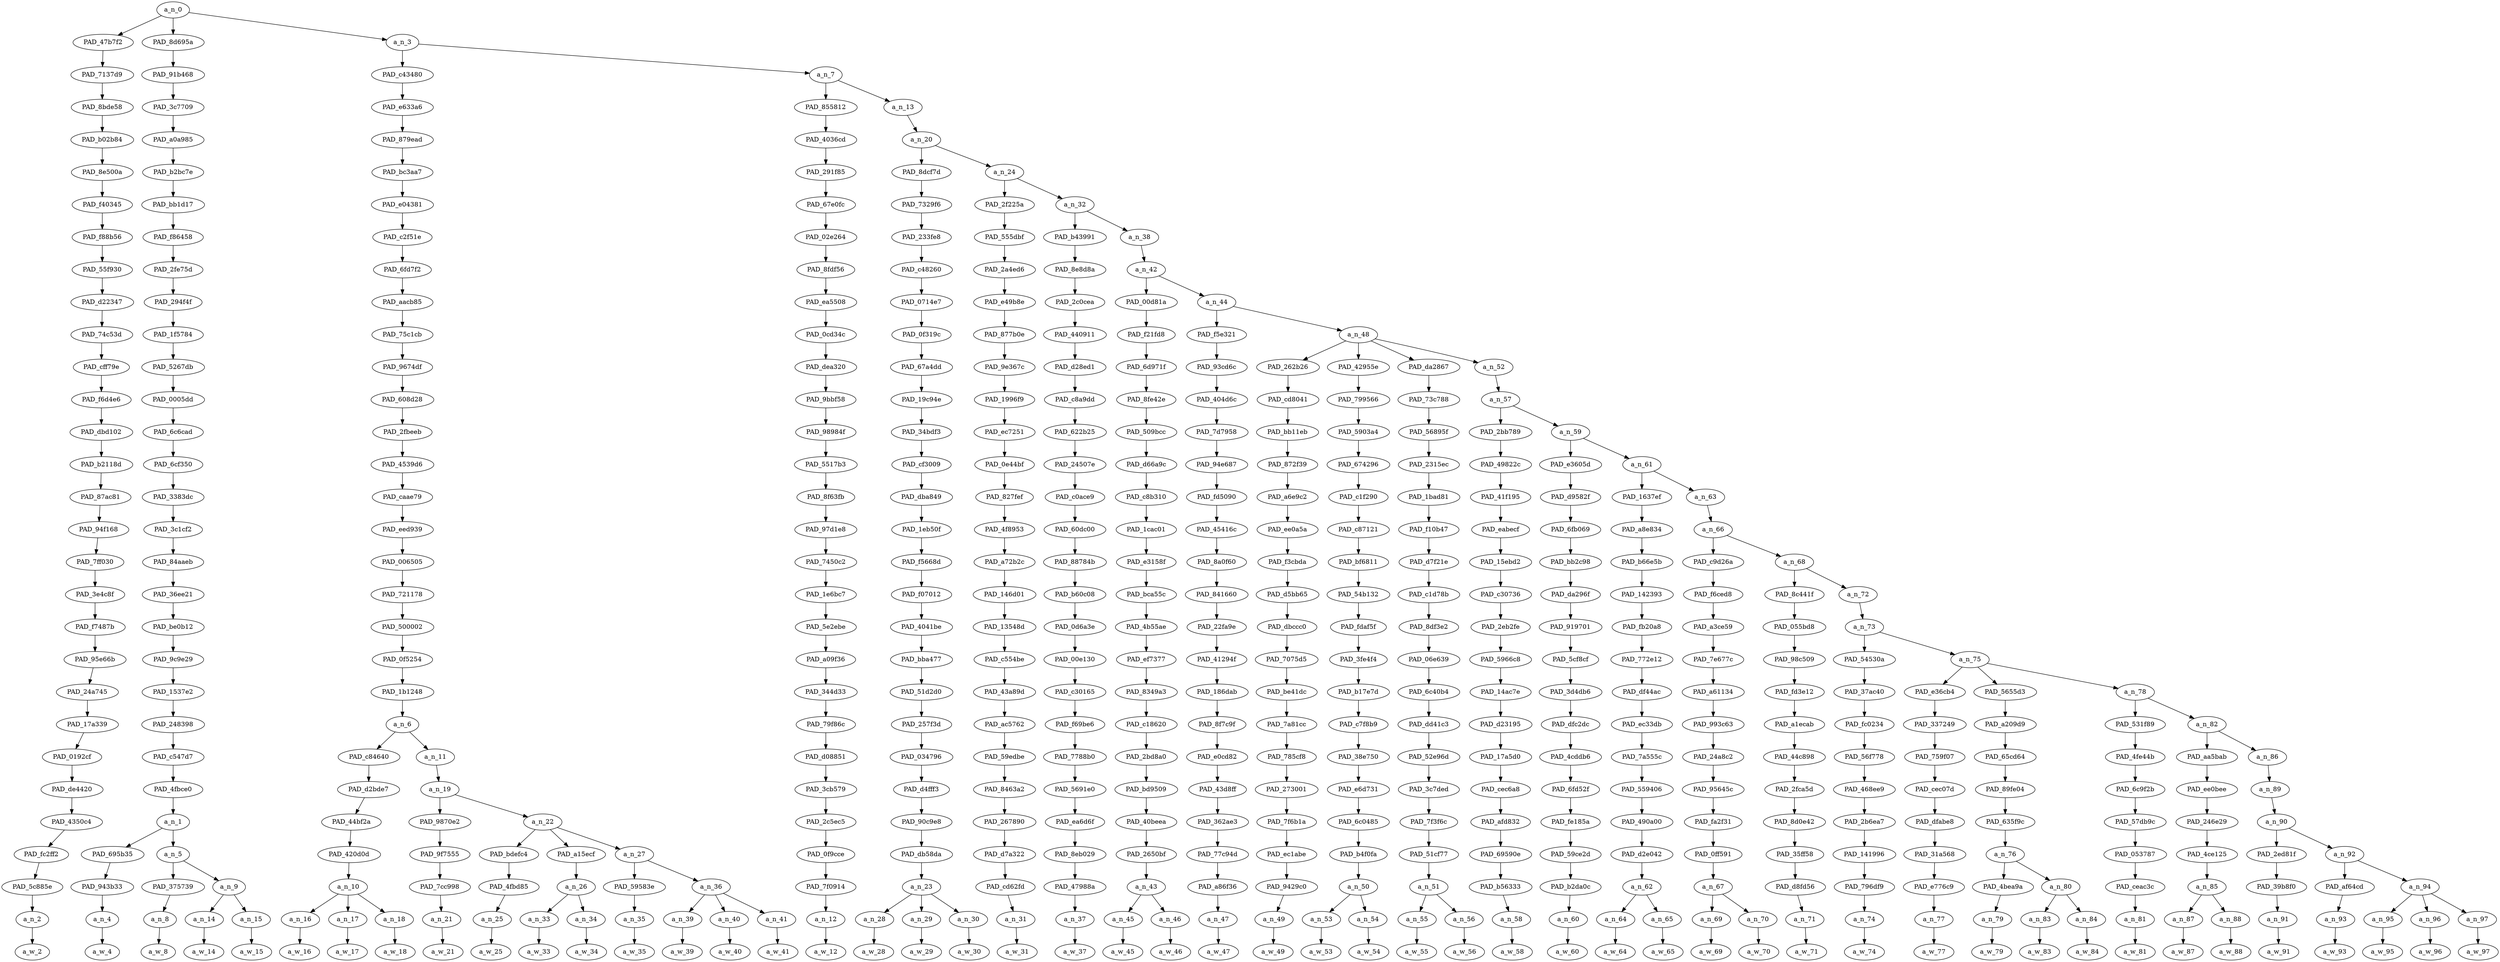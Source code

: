 strict digraph "" {
	a_n_0	[div_dir=1,
		index=0,
		level=29,
		pos="5.880629221598308,29!",
		text_span="[0, 1, 2, 3, 4, 5, 6, 7, 8, 9, 10, 11, 12, 13, 14, 15, 16, 17, 18, 19, 20, 21, 22, 23, 24, 25, 26, 27, 28, 29, 30, 31, 32, 33, 34, \
35, 36, 37, 38, 39, 40, 41, 42, 43, 44, 45, 46, 47, 48, 49]",
		value=1.00000000];
	PAD_47b7f2	[div_dir=-1,
		index=1,
		level=28,
		pos="4.0,28!",
		text_span="[4]",
		value=0.01600135];
	a_n_0 -> PAD_47b7f2;
	PAD_8d695a	[div_dir=1,
		index=0,
		level=28,
		pos="0.875,28!",
		text_span="[0, 1, 2, 3]",
		value=0.14986047];
	a_n_0 -> PAD_8d695a;
	a_n_3	[div_dir=1,
		index=2,
		level=28,
		pos="12.766887664794922,28!",
		text_span="[5, 6, 7, 8, 9, 10, 11, 12, 13, 14, 15, 16, 17, 18, 19, 20, 21, 22, 23, 24, 25, 26, 27, 28, 29, 30, 31, 32, 33, 34, 35, 36, 37, \
38, 39, 40, 41, 42, 43, 44, 45, 46, 47, 48, 49]",
		value=0.83358387];
	a_n_0 -> a_n_3;
	PAD_7137d9	[div_dir=-1,
		index=1,
		level=27,
		pos="4.0,27!",
		text_span="[4]",
		value=0.01600135];
	PAD_47b7f2 -> PAD_7137d9;
	PAD_8bde58	[div_dir=-1,
		index=1,
		level=26,
		pos="4.0,26!",
		text_span="[4]",
		value=0.01600135];
	PAD_7137d9 -> PAD_8bde58;
	PAD_b02b84	[div_dir=-1,
		index=1,
		level=25,
		pos="4.0,25!",
		text_span="[4]",
		value=0.01600135];
	PAD_8bde58 -> PAD_b02b84;
	PAD_8e500a	[div_dir=-1,
		index=1,
		level=24,
		pos="4.0,24!",
		text_span="[4]",
		value=0.01600135];
	PAD_b02b84 -> PAD_8e500a;
	PAD_f40345	[div_dir=-1,
		index=1,
		level=23,
		pos="4.0,23!",
		text_span="[4]",
		value=0.01600135];
	PAD_8e500a -> PAD_f40345;
	PAD_f88b56	[div_dir=-1,
		index=1,
		level=22,
		pos="4.0,22!",
		text_span="[4]",
		value=0.01600135];
	PAD_f40345 -> PAD_f88b56;
	PAD_55f930	[div_dir=-1,
		index=1,
		level=21,
		pos="4.0,21!",
		text_span="[4]",
		value=0.01600135];
	PAD_f88b56 -> PAD_55f930;
	PAD_d22347	[div_dir=-1,
		index=1,
		level=20,
		pos="4.0,20!",
		text_span="[4]",
		value=0.01600135];
	PAD_55f930 -> PAD_d22347;
	PAD_74c53d	[div_dir=-1,
		index=1,
		level=19,
		pos="4.0,19!",
		text_span="[4]",
		value=0.01600135];
	PAD_d22347 -> PAD_74c53d;
	PAD_cff79e	[div_dir=-1,
		index=1,
		level=18,
		pos="4.0,18!",
		text_span="[4]",
		value=0.01600135];
	PAD_74c53d -> PAD_cff79e;
	PAD_f6d4e6	[div_dir=-1,
		index=1,
		level=17,
		pos="4.0,17!",
		text_span="[4]",
		value=0.01600135];
	PAD_cff79e -> PAD_f6d4e6;
	PAD_dbd102	[div_dir=-1,
		index=1,
		level=16,
		pos="4.0,16!",
		text_span="[4]",
		value=0.01600135];
	PAD_f6d4e6 -> PAD_dbd102;
	PAD_b2118d	[div_dir=-1,
		index=1,
		level=15,
		pos="4.0,15!",
		text_span="[4]",
		value=0.01600135];
	PAD_dbd102 -> PAD_b2118d;
	PAD_87ac81	[div_dir=-1,
		index=1,
		level=14,
		pos="4.0,14!",
		text_span="[4]",
		value=0.01600135];
	PAD_b2118d -> PAD_87ac81;
	PAD_94f168	[div_dir=-1,
		index=1,
		level=13,
		pos="4.0,13!",
		text_span="[4]",
		value=0.01600135];
	PAD_87ac81 -> PAD_94f168;
	PAD_7ff030	[div_dir=-1,
		index=1,
		level=12,
		pos="4.0,12!",
		text_span="[4]",
		value=0.01600135];
	PAD_94f168 -> PAD_7ff030;
	PAD_3e4c8f	[div_dir=-1,
		index=1,
		level=11,
		pos="4.0,11!",
		text_span="[4]",
		value=0.01600135];
	PAD_7ff030 -> PAD_3e4c8f;
	PAD_f7487b	[div_dir=-1,
		index=1,
		level=10,
		pos="4.0,10!",
		text_span="[4]",
		value=0.01600135];
	PAD_3e4c8f -> PAD_f7487b;
	PAD_95e66b	[div_dir=-1,
		index=1,
		level=9,
		pos="4.0,9!",
		text_span="[4]",
		value=0.01600135];
	PAD_f7487b -> PAD_95e66b;
	PAD_24a745	[div_dir=-1,
		index=1,
		level=8,
		pos="4.0,8!",
		text_span="[4]",
		value=0.01600135];
	PAD_95e66b -> PAD_24a745;
	PAD_17a339	[div_dir=-1,
		index=1,
		level=7,
		pos="4.0,7!",
		text_span="[4]",
		value=0.01600135];
	PAD_24a745 -> PAD_17a339;
	PAD_0192cf	[div_dir=-1,
		index=1,
		level=6,
		pos="4.0,6!",
		text_span="[4]",
		value=0.01600135];
	PAD_17a339 -> PAD_0192cf;
	PAD_de4420	[div_dir=-1,
		index=1,
		level=5,
		pos="4.0,5!",
		text_span="[4]",
		value=0.01600135];
	PAD_0192cf -> PAD_de4420;
	PAD_4350c4	[div_dir=-1,
		index=1,
		level=4,
		pos="4.0,4!",
		text_span="[4]",
		value=0.01600135];
	PAD_de4420 -> PAD_4350c4;
	PAD_fc2ff2	[div_dir=-1,
		index=2,
		level=3,
		pos="4.0,3!",
		text_span="[4]",
		value=0.01600135];
	PAD_4350c4 -> PAD_fc2ff2;
	PAD_5c885e	[div_dir=-1,
		index=3,
		level=2,
		pos="4.0,2!",
		text_span="[4]",
		value=0.01600135];
	PAD_fc2ff2 -> PAD_5c885e;
	a_n_2	[div_dir=-1,
		index=4,
		level=1,
		pos="4.0,1!",
		text_span="[4]",
		value=0.01600135];
	PAD_5c885e -> a_n_2;
	a_w_2	[div_dir=0,
		index=4,
		level=0,
		pos="4,0!",
		text_span="[4]",
		value=is];
	a_n_2 -> a_w_2;
	PAD_91b468	[div_dir=1,
		index=0,
		level=27,
		pos="0.875,27!",
		text_span="[0, 1, 2, 3]",
		value=0.14986047];
	PAD_8d695a -> PAD_91b468;
	PAD_3c7709	[div_dir=1,
		index=0,
		level=26,
		pos="0.875,26!",
		text_span="[0, 1, 2, 3]",
		value=0.14986047];
	PAD_91b468 -> PAD_3c7709;
	PAD_a0a985	[div_dir=1,
		index=0,
		level=25,
		pos="0.875,25!",
		text_span="[0, 1, 2, 3]",
		value=0.14986047];
	PAD_3c7709 -> PAD_a0a985;
	PAD_b2bc7e	[div_dir=1,
		index=0,
		level=24,
		pos="0.875,24!",
		text_span="[0, 1, 2, 3]",
		value=0.14986047];
	PAD_a0a985 -> PAD_b2bc7e;
	PAD_bb1d17	[div_dir=1,
		index=0,
		level=23,
		pos="0.875,23!",
		text_span="[0, 1, 2, 3]",
		value=0.14986047];
	PAD_b2bc7e -> PAD_bb1d17;
	PAD_f86458	[div_dir=1,
		index=0,
		level=22,
		pos="0.875,22!",
		text_span="[0, 1, 2, 3]",
		value=0.14986047];
	PAD_bb1d17 -> PAD_f86458;
	PAD_2fe75d	[div_dir=1,
		index=0,
		level=21,
		pos="0.875,21!",
		text_span="[0, 1, 2, 3]",
		value=0.14986047];
	PAD_f86458 -> PAD_2fe75d;
	PAD_294f4f	[div_dir=1,
		index=0,
		level=20,
		pos="0.875,20!",
		text_span="[0, 1, 2, 3]",
		value=0.14986047];
	PAD_2fe75d -> PAD_294f4f;
	PAD_1f5784	[div_dir=1,
		index=0,
		level=19,
		pos="0.875,19!",
		text_span="[0, 1, 2, 3]",
		value=0.14986047];
	PAD_294f4f -> PAD_1f5784;
	PAD_5267db	[div_dir=1,
		index=0,
		level=18,
		pos="0.875,18!",
		text_span="[0, 1, 2, 3]",
		value=0.14986047];
	PAD_1f5784 -> PAD_5267db;
	PAD_0005dd	[div_dir=1,
		index=0,
		level=17,
		pos="0.875,17!",
		text_span="[0, 1, 2, 3]",
		value=0.14986047];
	PAD_5267db -> PAD_0005dd;
	PAD_6c6cad	[div_dir=1,
		index=0,
		level=16,
		pos="0.875,16!",
		text_span="[0, 1, 2, 3]",
		value=0.14986047];
	PAD_0005dd -> PAD_6c6cad;
	PAD_6cf350	[div_dir=1,
		index=0,
		level=15,
		pos="0.875,15!",
		text_span="[0, 1, 2, 3]",
		value=0.14986047];
	PAD_6c6cad -> PAD_6cf350;
	PAD_3383dc	[div_dir=1,
		index=0,
		level=14,
		pos="0.875,14!",
		text_span="[0, 1, 2, 3]",
		value=0.14986047];
	PAD_6cf350 -> PAD_3383dc;
	PAD_3c1cf2	[div_dir=1,
		index=0,
		level=13,
		pos="0.875,13!",
		text_span="[0, 1, 2, 3]",
		value=0.14986047];
	PAD_3383dc -> PAD_3c1cf2;
	PAD_84aaeb	[div_dir=1,
		index=0,
		level=12,
		pos="0.875,12!",
		text_span="[0, 1, 2, 3]",
		value=0.14986047];
	PAD_3c1cf2 -> PAD_84aaeb;
	PAD_36ee21	[div_dir=1,
		index=0,
		level=11,
		pos="0.875,11!",
		text_span="[0, 1, 2, 3]",
		value=0.14986047];
	PAD_84aaeb -> PAD_36ee21;
	PAD_be0b12	[div_dir=1,
		index=0,
		level=10,
		pos="0.875,10!",
		text_span="[0, 1, 2, 3]",
		value=0.14986047];
	PAD_36ee21 -> PAD_be0b12;
	PAD_9c9e29	[div_dir=1,
		index=0,
		level=9,
		pos="0.875,9!",
		text_span="[0, 1, 2, 3]",
		value=0.14986047];
	PAD_be0b12 -> PAD_9c9e29;
	PAD_1537e2	[div_dir=1,
		index=0,
		level=8,
		pos="0.875,8!",
		text_span="[0, 1, 2, 3]",
		value=0.14986047];
	PAD_9c9e29 -> PAD_1537e2;
	PAD_248398	[div_dir=1,
		index=0,
		level=7,
		pos="0.875,7!",
		text_span="[0, 1, 2, 3]",
		value=0.14986047];
	PAD_1537e2 -> PAD_248398;
	PAD_c547d7	[div_dir=1,
		index=0,
		level=6,
		pos="0.875,6!",
		text_span="[0, 1, 2, 3]",
		value=0.14986047];
	PAD_248398 -> PAD_c547d7;
	PAD_4fbce0	[div_dir=1,
		index=0,
		level=5,
		pos="0.875,5!",
		text_span="[0, 1, 2, 3]",
		value=0.14986047];
	PAD_c547d7 -> PAD_4fbce0;
	a_n_1	[div_dir=1,
		index=0,
		level=4,
		pos="0.875,4!",
		text_span="[0, 1, 2, 3]",
		value=0.14986047];
	PAD_4fbce0 -> a_n_1;
	PAD_695b35	[div_dir=1,
		index=0,
		level=3,
		pos="0.0,3!",
		text_span="[0]",
		value=0.01888098];
	a_n_1 -> PAD_695b35;
	a_n_5	[div_dir=1,
		index=1,
		level=3,
		pos="1.75,3!",
		text_span="[1, 2, 3]",
		value=0.13049224];
	a_n_1 -> a_n_5;
	PAD_943b33	[div_dir=1,
		index=0,
		level=2,
		pos="0.0,2!",
		text_span="[0]",
		value=0.01888098];
	PAD_695b35 -> PAD_943b33;
	a_n_4	[div_dir=1,
		index=0,
		level=1,
		pos="0.0,1!",
		text_span="[0]",
		value=0.01888098];
	PAD_943b33 -> a_n_4;
	a_w_4	[div_dir=0,
		index=0,
		level=0,
		pos="0,0!",
		text_span="[0]",
		value=as];
	a_n_4 -> a_w_4;
	PAD_375739	[div_dir=1,
		index=1,
		level=2,
		pos="1.0,2!",
		text_span="[1]",
		value=0.02322663];
	a_n_5 -> PAD_375739;
	a_n_9	[div_dir=1,
		index=2,
		level=2,
		pos="2.5,2!",
		text_span="[2, 3]",
		value=0.10674518];
	a_n_5 -> a_n_9;
	a_n_8	[div_dir=1,
		index=1,
		level=1,
		pos="1.0,1!",
		text_span="[1]",
		value=0.02322663];
	PAD_375739 -> a_n_8;
	a_w_8	[div_dir=0,
		index=1,
		level=0,
		pos="1,0!",
		text_span="[1]",
		value=for];
	a_n_8 -> a_w_8;
	a_n_14	[div_dir=1,
		index=2,
		level=1,
		pos="2.0,1!",
		text_span="[2]",
		value=0.07739529];
	a_n_9 -> a_n_14;
	a_n_15	[div_dir=-1,
		index=3,
		level=1,
		pos="3.0,1!",
		text_span="[3]",
		value=0.02871269];
	a_n_9 -> a_n_15;
	a_w_14	[div_dir=0,
		index=2,
		level=0,
		pos="2,0!",
		text_span="[2]",
		value=jews];
	a_n_14 -> a_w_14;
	a_w_15	[div_dir=0,
		index=3,
		level=0,
		pos="3,0!",
		text_span="[3]",
		value=revenge];
	a_n_15 -> a_w_15;
	PAD_c43480	[div_dir=1,
		index=2,
		level=27,
		pos="7.708333333333334,27!",
		text_span="[5, 6, 7, 8, 9, 10, 11, 12, 13, 14, 15]",
		value=0.25709297];
	a_n_3 -> PAD_c43480;
	a_n_7	[div_dir=1,
		index=3,
		level=27,
		pos="17.825441996256508,27!",
		text_span="[16, 17, 18, 19, 20, 21, 22, 23, 24, 25, 26, 27, 28, 29, 30, 31, 32, 33, 34, 35, 36, 37, 38, 39, 40, 41, 42, 43, 44, 45, 46, 47, \
48, 49]",
		value=0.57604400];
	a_n_3 -> a_n_7;
	PAD_e633a6	[div_dir=1,
		index=2,
		level=26,
		pos="7.708333333333334,26!",
		text_span="[5, 6, 7, 8, 9, 10, 11, 12, 13, 14, 15]",
		value=0.25709297];
	PAD_c43480 -> PAD_e633a6;
	PAD_879ead	[div_dir=1,
		index=2,
		level=25,
		pos="7.708333333333334,25!",
		text_span="[5, 6, 7, 8, 9, 10, 11, 12, 13, 14, 15]",
		value=0.25709297];
	PAD_e633a6 -> PAD_879ead;
	PAD_bc3aa7	[div_dir=1,
		index=2,
		level=24,
		pos="7.708333333333334,24!",
		text_span="[5, 6, 7, 8, 9, 10, 11, 12, 13, 14, 15]",
		value=0.25709297];
	PAD_879ead -> PAD_bc3aa7;
	PAD_e04381	[div_dir=1,
		index=2,
		level=23,
		pos="7.708333333333334,23!",
		text_span="[5, 6, 7, 8, 9, 10, 11, 12, 13, 14, 15]",
		value=0.25709297];
	PAD_bc3aa7 -> PAD_e04381;
	PAD_c2f51e	[div_dir=1,
		index=2,
		level=22,
		pos="7.708333333333334,22!",
		text_span="[5, 6, 7, 8, 9, 10, 11, 12, 13, 14, 15]",
		value=0.25709297];
	PAD_e04381 -> PAD_c2f51e;
	PAD_6fd7f2	[div_dir=1,
		index=2,
		level=21,
		pos="7.708333333333334,21!",
		text_span="[5, 6, 7, 8, 9, 10, 11, 12, 13, 14, 15]",
		value=0.25709297];
	PAD_c2f51e -> PAD_6fd7f2;
	PAD_aacb85	[div_dir=1,
		index=2,
		level=20,
		pos="7.708333333333334,20!",
		text_span="[5, 6, 7, 8, 9, 10, 11, 12, 13, 14, 15]",
		value=0.25709297];
	PAD_6fd7f2 -> PAD_aacb85;
	PAD_75c1cb	[div_dir=1,
		index=2,
		level=19,
		pos="7.708333333333334,19!",
		text_span="[5, 6, 7, 8, 9, 10, 11, 12, 13, 14, 15]",
		value=0.25709297];
	PAD_aacb85 -> PAD_75c1cb;
	PAD_9674df	[div_dir=1,
		index=2,
		level=18,
		pos="7.708333333333334,18!",
		text_span="[5, 6, 7, 8, 9, 10, 11, 12, 13, 14, 15]",
		value=0.25709297];
	PAD_75c1cb -> PAD_9674df;
	PAD_608d28	[div_dir=1,
		index=2,
		level=17,
		pos="7.708333333333334,17!",
		text_span="[5, 6, 7, 8, 9, 10, 11, 12, 13, 14, 15]",
		value=0.25709297];
	PAD_9674df -> PAD_608d28;
	PAD_2fbeeb	[div_dir=1,
		index=2,
		level=16,
		pos="7.708333333333334,16!",
		text_span="[5, 6, 7, 8, 9, 10, 11, 12, 13, 14, 15]",
		value=0.25709297];
	PAD_608d28 -> PAD_2fbeeb;
	PAD_4539d6	[div_dir=1,
		index=2,
		level=15,
		pos="7.708333333333334,15!",
		text_span="[5, 6, 7, 8, 9, 10, 11, 12, 13, 14, 15]",
		value=0.25709297];
	PAD_2fbeeb -> PAD_4539d6;
	PAD_caae79	[div_dir=1,
		index=2,
		level=14,
		pos="7.708333333333334,14!",
		text_span="[5, 6, 7, 8, 9, 10, 11, 12, 13, 14, 15]",
		value=0.25709297];
	PAD_4539d6 -> PAD_caae79;
	PAD_eed939	[div_dir=1,
		index=2,
		level=13,
		pos="7.708333333333334,13!",
		text_span="[5, 6, 7, 8, 9, 10, 11, 12, 13, 14, 15]",
		value=0.25709297];
	PAD_caae79 -> PAD_eed939;
	PAD_006505	[div_dir=1,
		index=2,
		level=12,
		pos="7.708333333333334,12!",
		text_span="[5, 6, 7, 8, 9, 10, 11, 12, 13, 14, 15]",
		value=0.25709297];
	PAD_eed939 -> PAD_006505;
	PAD_721178	[div_dir=1,
		index=2,
		level=11,
		pos="7.708333333333334,11!",
		text_span="[5, 6, 7, 8, 9, 10, 11, 12, 13, 14, 15]",
		value=0.25709297];
	PAD_006505 -> PAD_721178;
	PAD_500002	[div_dir=1,
		index=2,
		level=10,
		pos="7.708333333333334,10!",
		text_span="[5, 6, 7, 8, 9, 10, 11, 12, 13, 14, 15]",
		value=0.25709297];
	PAD_721178 -> PAD_500002;
	PAD_0f5254	[div_dir=1,
		index=2,
		level=9,
		pos="7.708333333333334,9!",
		text_span="[5, 6, 7, 8, 9, 10, 11, 12, 13, 14, 15]",
		value=0.25709297];
	PAD_500002 -> PAD_0f5254;
	PAD_1b1248	[div_dir=1,
		index=2,
		level=8,
		pos="7.708333333333334,8!",
		text_span="[5, 6, 7, 8, 9, 10, 11, 12, 13, 14, 15]",
		value=0.25709297];
	PAD_0f5254 -> PAD_1b1248;
	a_n_6	[div_dir=1,
		index=2,
		level=7,
		pos="7.708333333333334,7!",
		text_span="[5, 6, 7, 8, 9, 10, 11, 12, 13, 14, 15]",
		value=0.25709297];
	PAD_1b1248 -> a_n_6;
	PAD_c84640	[div_dir=1,
		index=2,
		level=6,
		pos="6.0,6!",
		text_span="[5, 6, 7]",
		value=0.03899580];
	a_n_6 -> PAD_c84640;
	a_n_11	[div_dir=1,
		index=3,
		level=6,
		pos="9.416666666666668,6!",
		text_span="[8, 9, 10, 11, 12, 13, 14, 15]",
		value=0.21777414];
	a_n_6 -> a_n_11;
	PAD_d2bde7	[div_dir=1,
		index=2,
		level=5,
		pos="6.0,5!",
		text_span="[5, 6, 7]",
		value=0.03899580];
	PAD_c84640 -> PAD_d2bde7;
	PAD_44bf2a	[div_dir=1,
		index=2,
		level=4,
		pos="6.0,4!",
		text_span="[5, 6, 7]",
		value=0.03899580];
	PAD_d2bde7 -> PAD_44bf2a;
	PAD_420d0d	[div_dir=1,
		index=3,
		level=3,
		pos="6.0,3!",
		text_span="[5, 6, 7]",
		value=0.03899580];
	PAD_44bf2a -> PAD_420d0d;
	a_n_10	[div_dir=1,
		index=4,
		level=2,
		pos="6.0,2!",
		text_span="[5, 6, 7]",
		value=0.03899580];
	PAD_420d0d -> a_n_10;
	a_n_16	[div_dir=1,
		index=5,
		level=1,
		pos="5.0,1!",
		text_span="[5]",
		value=0.01205676];
	a_n_10 -> a_n_16;
	a_n_17	[div_dir=-1,
		index=6,
		level=1,
		pos="6.0,1!",
		text_span="[6]",
		value=0.01221397];
	a_n_10 -> a_n_17;
	a_n_18	[div_dir=1,
		index=7,
		level=1,
		pos="7.0,1!",
		text_span="[7]",
		value=0.01469523];
	a_n_10 -> a_n_18;
	a_w_16	[div_dir=0,
		index=5,
		level=0,
		pos="5,0!",
		text_span="[5]",
		value=the];
	a_n_16 -> a_w_16;
	a_w_17	[div_dir=0,
		index=6,
		level=0,
		pos="6,0!",
		text_span="[6]",
		value=only];
	a_n_17 -> a_w_17;
	a_w_18	[div_dir=0,
		index=7,
		level=0,
		pos="7,0!",
		text_span="[7]",
		value=answer];
	a_n_18 -> a_w_18;
	a_n_19	[div_dir=1,
		index=3,
		level=5,
		pos="9.416666666666668,5!",
		text_span="[8, 9, 10, 11, 12, 13, 14, 15]",
		value=0.21742333];
	a_n_11 -> a_n_19;
	PAD_9870e2	[div_dir=1,
		index=3,
		level=4,
		pos="8.0,4!",
		text_span="[8]",
		value=0.01454768];
	a_n_19 -> PAD_9870e2;
	a_n_22	[div_dir=1,
		index=4,
		level=4,
		pos="10.833333333333334,4!",
		text_span="[9, 10, 11, 12, 13, 14, 15]",
		value=0.20252483];
	a_n_19 -> a_n_22;
	PAD_9f7555	[div_dir=1,
		index=4,
		level=3,
		pos="8.0,3!",
		text_span="[8]",
		value=0.01454768];
	PAD_9870e2 -> PAD_9f7555;
	PAD_7cc998	[div_dir=1,
		index=5,
		level=2,
		pos="8.0,2!",
		text_span="[8]",
		value=0.01454768];
	PAD_9f7555 -> PAD_7cc998;
	a_n_21	[div_dir=1,
		index=8,
		level=1,
		pos="8.0,1!",
		text_span="[8]",
		value=0.01454768];
	PAD_7cc998 -> a_n_21;
	a_w_21	[div_dir=0,
		index=8,
		level=0,
		pos="8,0!",
		text_span="[8]",
		value=i];
	a_n_21 -> a_w_21;
	PAD_bdefc4	[div_dir=1,
		index=5,
		level=3,
		pos="9.0,3!",
		text_span="[9]",
		value=0.01390206];
	a_n_22 -> PAD_bdefc4;
	PAD_a15ecf	[div_dir=1,
		index=6,
		level=3,
		pos="10.5,3!",
		text_span="[10, 11]",
		value=0.03459378];
	a_n_22 -> PAD_a15ecf;
	a_n_27	[div_dir=1,
		index=7,
		level=3,
		pos="13.0,3!",
		text_span="[12, 13, 14, 15]",
		value=0.15370048];
	a_n_22 -> a_n_27;
	PAD_4fbd85	[div_dir=1,
		index=6,
		level=2,
		pos="9.0,2!",
		text_span="[9]",
		value=0.01390206];
	PAD_bdefc4 -> PAD_4fbd85;
	a_n_25	[div_dir=1,
		index=9,
		level=1,
		pos="9.0,1!",
		text_span="[9]",
		value=0.01390206];
	PAD_4fbd85 -> a_n_25;
	a_w_25	[div_dir=0,
		index=9,
		level=0,
		pos="9,0!",
		text_span="[9]",
		value=blame];
	a_n_25 -> a_w_25;
	a_n_26	[div_dir=1,
		index=7,
		level=2,
		pos="10.5,2!",
		text_span="[10, 11]",
		value=0.03459378];
	PAD_a15ecf -> a_n_26;
	a_n_33	[div_dir=1,
		index=10,
		level=1,
		pos="10.0,1!",
		text_span="[10]",
		value=0.01539981];
	a_n_26 -> a_n_33;
	a_n_34	[div_dir=1,
		index=11,
		level=1,
		pos="11.0,1!",
		text_span="[11]",
		value=0.01912074];
	a_n_26 -> a_n_34;
	a_w_33	[div_dir=0,
		index=10,
		level=0,
		pos="10,0!",
		text_span="[10]",
		value=modern];
	a_n_33 -> a_w_33;
	a_w_34	[div_dir=0,
		index=11,
		level=0,
		pos="11,0!",
		text_span="[11]",
		value=christianity];
	a_n_34 -> a_w_34;
	PAD_59583e	[div_dir=1,
		index=8,
		level=2,
		pos="12.0,2!",
		text_span="[12]",
		value=0.01195673];
	a_n_27 -> PAD_59583e;
	a_n_36	[div_dir=1,
		index=9,
		level=2,
		pos="14.0,2!",
		text_span="[13, 14, 15]",
		value=0.14141737];
	a_n_27 -> a_n_36;
	a_n_35	[div_dir=1,
		index=12,
		level=1,
		pos="12.0,1!",
		text_span="[12]",
		value=0.01195673];
	PAD_59583e -> a_n_35;
	a_w_35	[div_dir=0,
		index=12,
		level=0,
		pos="12,0!",
		text_span="[12]",
		value=for1];
	a_n_35 -> a_w_35;
	a_n_39	[div_dir=1,
		index=13,
		level=1,
		pos="13.0,1!",
		text_span="[13]",
		value=0.01721028];
	a_n_36 -> a_n_39;
	a_n_40	[div_dir=1,
		index=14,
		level=1,
		pos="14.0,1!",
		text_span="[14]",
		value=0.08771762];
	a_n_36 -> a_n_40;
	a_n_41	[div_dir=1,
		index=15,
		level=1,
		pos="15.0,1!",
		text_span="[15]",
		value=0.03614570];
	a_n_36 -> a_n_41;
	a_w_39	[div_dir=0,
		index=13,
		level=0,
		pos="13,0!",
		text_span="[13]",
		value=this];
	a_n_39 -> a_w_39;
	a_w_40	[div_dir=0,
		index=14,
		level=0,
		pos="14,0!",
		text_span="[14]",
		value=cuck];
	a_n_40 -> a_w_40;
	a_w_41	[div_dir=0,
		index=15,
		level=0,
		pos="15,0!",
		text_span="[15]",
		value=mentality];
	a_n_41 -> a_w_41;
	PAD_855812	[div_dir=1,
		index=3,
		level=26,
		pos="16.0,26!",
		text_span="[16]",
		value=0.01462216];
	a_n_7 -> PAD_855812;
	a_n_13	[div_dir=1,
		index=4,
		level=26,
		pos="19.65088399251302,26!",
		text_span="[17, 18, 19, 20, 21, 22, 23, 24, 25, 26, 27, 28, 29, 30, 31, 32, 33, 34, 35, 36, 37, 38, 39, 40, 41, 42, 43, 44, 45, 46, 47, 48, \
49]",
		value=0.56109546];
	a_n_7 -> a_n_13;
	PAD_4036cd	[div_dir=1,
		index=3,
		level=25,
		pos="16.0,25!",
		text_span="[16]",
		value=0.01462216];
	PAD_855812 -> PAD_4036cd;
	PAD_291f85	[div_dir=1,
		index=3,
		level=24,
		pos="16.0,24!",
		text_span="[16]",
		value=0.01462216];
	PAD_4036cd -> PAD_291f85;
	PAD_67e0fc	[div_dir=1,
		index=3,
		level=23,
		pos="16.0,23!",
		text_span="[16]",
		value=0.01462216];
	PAD_291f85 -> PAD_67e0fc;
	PAD_02e264	[div_dir=1,
		index=3,
		level=22,
		pos="16.0,22!",
		text_span="[16]",
		value=0.01462216];
	PAD_67e0fc -> PAD_02e264;
	PAD_8fdf56	[div_dir=1,
		index=3,
		level=21,
		pos="16.0,21!",
		text_span="[16]",
		value=0.01462216];
	PAD_02e264 -> PAD_8fdf56;
	PAD_ea5508	[div_dir=1,
		index=3,
		level=20,
		pos="16.0,20!",
		text_span="[16]",
		value=0.01462216];
	PAD_8fdf56 -> PAD_ea5508;
	PAD_0cd34c	[div_dir=1,
		index=3,
		level=19,
		pos="16.0,19!",
		text_span="[16]",
		value=0.01462216];
	PAD_ea5508 -> PAD_0cd34c;
	PAD_dea320	[div_dir=1,
		index=3,
		level=18,
		pos="16.0,18!",
		text_span="[16]",
		value=0.01462216];
	PAD_0cd34c -> PAD_dea320;
	PAD_9bbf58	[div_dir=1,
		index=3,
		level=17,
		pos="16.0,17!",
		text_span="[16]",
		value=0.01462216];
	PAD_dea320 -> PAD_9bbf58;
	PAD_98984f	[div_dir=1,
		index=3,
		level=16,
		pos="16.0,16!",
		text_span="[16]",
		value=0.01462216];
	PAD_9bbf58 -> PAD_98984f;
	PAD_5517b3	[div_dir=1,
		index=3,
		level=15,
		pos="16.0,15!",
		text_span="[16]",
		value=0.01462216];
	PAD_98984f -> PAD_5517b3;
	PAD_8f63fb	[div_dir=1,
		index=3,
		level=14,
		pos="16.0,14!",
		text_span="[16]",
		value=0.01462216];
	PAD_5517b3 -> PAD_8f63fb;
	PAD_97d1e8	[div_dir=1,
		index=3,
		level=13,
		pos="16.0,13!",
		text_span="[16]",
		value=0.01462216];
	PAD_8f63fb -> PAD_97d1e8;
	PAD_7450c2	[div_dir=1,
		index=3,
		level=12,
		pos="16.0,12!",
		text_span="[16]",
		value=0.01462216];
	PAD_97d1e8 -> PAD_7450c2;
	PAD_1e6bc7	[div_dir=1,
		index=3,
		level=11,
		pos="16.0,11!",
		text_span="[16]",
		value=0.01462216];
	PAD_7450c2 -> PAD_1e6bc7;
	PAD_5e2ebe	[div_dir=1,
		index=3,
		level=10,
		pos="16.0,10!",
		text_span="[16]",
		value=0.01462216];
	PAD_1e6bc7 -> PAD_5e2ebe;
	PAD_a09f36	[div_dir=1,
		index=3,
		level=9,
		pos="16.0,9!",
		text_span="[16]",
		value=0.01462216];
	PAD_5e2ebe -> PAD_a09f36;
	PAD_344d33	[div_dir=1,
		index=3,
		level=8,
		pos="16.0,8!",
		text_span="[16]",
		value=0.01462216];
	PAD_a09f36 -> PAD_344d33;
	PAD_79f86c	[div_dir=1,
		index=3,
		level=7,
		pos="16.0,7!",
		text_span="[16]",
		value=0.01462216];
	PAD_344d33 -> PAD_79f86c;
	PAD_d08851	[div_dir=1,
		index=4,
		level=6,
		pos="16.0,6!",
		text_span="[16]",
		value=0.01462216];
	PAD_79f86c -> PAD_d08851;
	PAD_3cb579	[div_dir=1,
		index=4,
		level=5,
		pos="16.0,5!",
		text_span="[16]",
		value=0.01462216];
	PAD_d08851 -> PAD_3cb579;
	PAD_2c5ec5	[div_dir=1,
		index=5,
		level=4,
		pos="16.0,4!",
		text_span="[16]",
		value=0.01462216];
	PAD_3cb579 -> PAD_2c5ec5;
	PAD_0f9cce	[div_dir=1,
		index=8,
		level=3,
		pos="16.0,3!",
		text_span="[16]",
		value=0.01462216];
	PAD_2c5ec5 -> PAD_0f9cce;
	PAD_7f0914	[div_dir=1,
		index=10,
		level=2,
		pos="16.0,2!",
		text_span="[16]",
		value=0.01462216];
	PAD_0f9cce -> PAD_7f0914;
	a_n_12	[div_dir=1,
		index=16,
		level=1,
		pos="16.0,1!",
		text_span="[16]",
		value=0.01462216];
	PAD_7f0914 -> a_n_12;
	a_w_12	[div_dir=0,
		index=16,
		level=0,
		pos="16,0!",
		text_span="[16]",
		value=turn];
	a_n_12 -> a_w_12;
	a_n_20	[div_dir=1,
		index=4,
		level=25,
		pos="19.65088399251302,25!",
		text_span="[17, 18, 19, 20, 21, 22, 23, 24, 25, 26, 27, 28, 29, 30, 31, 32, 33, 34, 35, 36, 37, 38, 39, 40, 41, 42, 43, 44, 45, 46, 47, 48, \
49]",
		value=0.56077698];
	a_n_13 -> a_n_20;
	PAD_8dcf7d	[div_dir=1,
		index=4,
		level=24,
		pos="18.0,24!",
		text_span="[17, 18, 19]",
		value=0.03712348];
	a_n_20 -> PAD_8dcf7d;
	a_n_24	[div_dir=1,
		index=5,
		level=24,
		pos="21.30176798502604,24!",
		text_span="[20, 21, 22, 23, 24, 25, 26, 27, 28, 29, 30, 31, 32, 33, 34, 35, 36, 37, 38, 39, 40, 41, 42, 43, 44, 45, 46, 47, 48, 49]",
		value=0.52333503];
	a_n_20 -> a_n_24;
	PAD_7329f6	[div_dir=1,
		index=4,
		level=23,
		pos="18.0,23!",
		text_span="[17, 18, 19]",
		value=0.03712348];
	PAD_8dcf7d -> PAD_7329f6;
	PAD_233fe8	[div_dir=1,
		index=4,
		level=22,
		pos="18.0,22!",
		text_span="[17, 18, 19]",
		value=0.03712348];
	PAD_7329f6 -> PAD_233fe8;
	PAD_c48260	[div_dir=1,
		index=4,
		level=21,
		pos="18.0,21!",
		text_span="[17, 18, 19]",
		value=0.03712348];
	PAD_233fe8 -> PAD_c48260;
	PAD_0714e7	[div_dir=1,
		index=4,
		level=20,
		pos="18.0,20!",
		text_span="[17, 18, 19]",
		value=0.03712348];
	PAD_c48260 -> PAD_0714e7;
	PAD_0f319c	[div_dir=1,
		index=4,
		level=19,
		pos="18.0,19!",
		text_span="[17, 18, 19]",
		value=0.03712348];
	PAD_0714e7 -> PAD_0f319c;
	PAD_67a4dd	[div_dir=1,
		index=4,
		level=18,
		pos="18.0,18!",
		text_span="[17, 18, 19]",
		value=0.03712348];
	PAD_0f319c -> PAD_67a4dd;
	PAD_19c94e	[div_dir=1,
		index=4,
		level=17,
		pos="18.0,17!",
		text_span="[17, 18, 19]",
		value=0.03712348];
	PAD_67a4dd -> PAD_19c94e;
	PAD_34bdf3	[div_dir=1,
		index=4,
		level=16,
		pos="18.0,16!",
		text_span="[17, 18, 19]",
		value=0.03712348];
	PAD_19c94e -> PAD_34bdf3;
	PAD_cf3009	[div_dir=1,
		index=4,
		level=15,
		pos="18.0,15!",
		text_span="[17, 18, 19]",
		value=0.03712348];
	PAD_34bdf3 -> PAD_cf3009;
	PAD_dba849	[div_dir=1,
		index=4,
		level=14,
		pos="18.0,14!",
		text_span="[17, 18, 19]",
		value=0.03712348];
	PAD_cf3009 -> PAD_dba849;
	PAD_1eb50f	[div_dir=1,
		index=4,
		level=13,
		pos="18.0,13!",
		text_span="[17, 18, 19]",
		value=0.03712348];
	PAD_dba849 -> PAD_1eb50f;
	PAD_f5668d	[div_dir=1,
		index=4,
		level=12,
		pos="18.0,12!",
		text_span="[17, 18, 19]",
		value=0.03712348];
	PAD_1eb50f -> PAD_f5668d;
	PAD_f07012	[div_dir=1,
		index=4,
		level=11,
		pos="18.0,11!",
		text_span="[17, 18, 19]",
		value=0.03712348];
	PAD_f5668d -> PAD_f07012;
	PAD_4041be	[div_dir=1,
		index=4,
		level=10,
		pos="18.0,10!",
		text_span="[17, 18, 19]",
		value=0.03712348];
	PAD_f07012 -> PAD_4041be;
	PAD_bba477	[div_dir=1,
		index=4,
		level=9,
		pos="18.0,9!",
		text_span="[17, 18, 19]",
		value=0.03712348];
	PAD_4041be -> PAD_bba477;
	PAD_51d2d0	[div_dir=1,
		index=4,
		level=8,
		pos="18.0,8!",
		text_span="[17, 18, 19]",
		value=0.03712348];
	PAD_bba477 -> PAD_51d2d0;
	PAD_257f3d	[div_dir=1,
		index=4,
		level=7,
		pos="18.0,7!",
		text_span="[17, 18, 19]",
		value=0.03712348];
	PAD_51d2d0 -> PAD_257f3d;
	PAD_034796	[div_dir=1,
		index=5,
		level=6,
		pos="18.0,6!",
		text_span="[17, 18, 19]",
		value=0.03712348];
	PAD_257f3d -> PAD_034796;
	PAD_d4fff3	[div_dir=1,
		index=5,
		level=5,
		pos="18.0,5!",
		text_span="[17, 18, 19]",
		value=0.03712348];
	PAD_034796 -> PAD_d4fff3;
	PAD_90c9e8	[div_dir=1,
		index=6,
		level=4,
		pos="18.0,4!",
		text_span="[17, 18, 19]",
		value=0.03712348];
	PAD_d4fff3 -> PAD_90c9e8;
	PAD_db58da	[div_dir=1,
		index=9,
		level=3,
		pos="18.0,3!",
		text_span="[17, 18, 19]",
		value=0.03712348];
	PAD_90c9e8 -> PAD_db58da;
	a_n_23	[div_dir=1,
		index=11,
		level=2,
		pos="18.0,2!",
		text_span="[17, 18, 19]",
		value=0.03712348];
	PAD_db58da -> a_n_23;
	a_n_28	[div_dir=1,
		index=17,
		level=1,
		pos="17.0,1!",
		text_span="[17]",
		value=0.01143542];
	a_n_23 -> a_n_28;
	a_n_29	[div_dir=-1,
		index=18,
		level=1,
		pos="18.0,1!",
		text_span="[18]",
		value=0.01244334];
	a_n_23 -> a_n_29;
	a_n_30	[div_dir=1,
		index=19,
		level=1,
		pos="19.0,1!",
		text_span="[19]",
		value=0.01318519];
	a_n_23 -> a_n_30;
	a_w_28	[div_dir=0,
		index=17,
		level=0,
		pos="17,0!",
		text_span="[17]",
		value=the1];
	a_n_28 -> a_w_28;
	a_w_29	[div_dir=0,
		index=18,
		level=0,
		pos="18,0!",
		text_span="[18]",
		value=other];
	a_n_29 -> a_w_29;
	a_w_30	[div_dir=0,
		index=19,
		level=0,
		pos="19,0!",
		text_span="[19]",
		value=cheek];
	a_n_30 -> a_w_30;
	PAD_2f225a	[div_dir=-1,
		index=5,
		level=23,
		pos="20.0,23!",
		text_span="[20]",
		value=0.01258088];
	a_n_24 -> PAD_2f225a;
	a_n_32	[div_dir=1,
		index=6,
		level=23,
		pos="22.603535970052082,23!",
		text_span="[21, 22, 23, 24, 25, 26, 27, 28, 29, 30, 31, 32, 33, 34, 35, 36, 37, 38, 39, 40, 41, 42, 43, 44, 45, 46, 47, 48, 49]",
		value=0.51043914];
	a_n_24 -> a_n_32;
	PAD_555dbf	[div_dir=-1,
		index=5,
		level=22,
		pos="20.0,22!",
		text_span="[20]",
		value=0.01258088];
	PAD_2f225a -> PAD_555dbf;
	PAD_2a4ed6	[div_dir=-1,
		index=5,
		level=21,
		pos="20.0,21!",
		text_span="[20]",
		value=0.01258088];
	PAD_555dbf -> PAD_2a4ed6;
	PAD_e49b8e	[div_dir=-1,
		index=5,
		level=20,
		pos="20.0,20!",
		text_span="[20]",
		value=0.01258088];
	PAD_2a4ed6 -> PAD_e49b8e;
	PAD_877b0e	[div_dir=-1,
		index=5,
		level=19,
		pos="20.0,19!",
		text_span="[20]",
		value=0.01258088];
	PAD_e49b8e -> PAD_877b0e;
	PAD_9e367c	[div_dir=-1,
		index=5,
		level=18,
		pos="20.0,18!",
		text_span="[20]",
		value=0.01258088];
	PAD_877b0e -> PAD_9e367c;
	PAD_1996f9	[div_dir=-1,
		index=5,
		level=17,
		pos="20.0,17!",
		text_span="[20]",
		value=0.01258088];
	PAD_9e367c -> PAD_1996f9;
	PAD_ec7251	[div_dir=-1,
		index=5,
		level=16,
		pos="20.0,16!",
		text_span="[20]",
		value=0.01258088];
	PAD_1996f9 -> PAD_ec7251;
	PAD_0e44bf	[div_dir=-1,
		index=5,
		level=15,
		pos="20.0,15!",
		text_span="[20]",
		value=0.01258088];
	PAD_ec7251 -> PAD_0e44bf;
	PAD_827fef	[div_dir=-1,
		index=5,
		level=14,
		pos="20.0,14!",
		text_span="[20]",
		value=0.01258088];
	PAD_0e44bf -> PAD_827fef;
	PAD_4f8953	[div_dir=-1,
		index=5,
		level=13,
		pos="20.0,13!",
		text_span="[20]",
		value=0.01258088];
	PAD_827fef -> PAD_4f8953;
	PAD_a72b2c	[div_dir=-1,
		index=5,
		level=12,
		pos="20.0,12!",
		text_span="[20]",
		value=0.01258088];
	PAD_4f8953 -> PAD_a72b2c;
	PAD_146d01	[div_dir=-1,
		index=5,
		level=11,
		pos="20.0,11!",
		text_span="[20]",
		value=0.01258088];
	PAD_a72b2c -> PAD_146d01;
	PAD_13548d	[div_dir=-1,
		index=5,
		level=10,
		pos="20.0,10!",
		text_span="[20]",
		value=0.01258088];
	PAD_146d01 -> PAD_13548d;
	PAD_c554be	[div_dir=-1,
		index=5,
		level=9,
		pos="20.0,9!",
		text_span="[20]",
		value=0.01258088];
	PAD_13548d -> PAD_c554be;
	PAD_43a89d	[div_dir=-1,
		index=5,
		level=8,
		pos="20.0,8!",
		text_span="[20]",
		value=0.01258088];
	PAD_c554be -> PAD_43a89d;
	PAD_ac5762	[div_dir=-1,
		index=5,
		level=7,
		pos="20.0,7!",
		text_span="[20]",
		value=0.01258088];
	PAD_43a89d -> PAD_ac5762;
	PAD_59edbe	[div_dir=-1,
		index=6,
		level=6,
		pos="20.0,6!",
		text_span="[20]",
		value=0.01258088];
	PAD_ac5762 -> PAD_59edbe;
	PAD_8463a2	[div_dir=-1,
		index=6,
		level=5,
		pos="20.0,5!",
		text_span="[20]",
		value=0.01258088];
	PAD_59edbe -> PAD_8463a2;
	PAD_267890	[div_dir=-1,
		index=7,
		level=4,
		pos="20.0,4!",
		text_span="[20]",
		value=0.01258088];
	PAD_8463a2 -> PAD_267890;
	PAD_d7a322	[div_dir=-1,
		index=10,
		level=3,
		pos="20.0,3!",
		text_span="[20]",
		value=0.01258088];
	PAD_267890 -> PAD_d7a322;
	PAD_cd62fd	[div_dir=-1,
		index=12,
		level=2,
		pos="20.0,2!",
		text_span="[20]",
		value=0.01258088];
	PAD_d7a322 -> PAD_cd62fd;
	a_n_31	[div_dir=-1,
		index=20,
		level=1,
		pos="20.0,1!",
		text_span="[20]",
		value=0.01258088];
	PAD_cd62fd -> a_n_31;
	a_w_31	[div_dir=0,
		index=20,
		level=0,
		pos="20,0!",
		text_span="[20]",
		value=must];
	a_n_31 -> a_w_31;
	PAD_b43991	[div_dir=1,
		index=6,
		level=22,
		pos="21.0,22!",
		text_span="[21]",
		value=0.01304217];
	a_n_32 -> PAD_b43991;
	a_n_38	[div_dir=1,
		index=7,
		level=22,
		pos="24.207071940104164,22!",
		text_span="[22, 23, 24, 25, 26, 27, 28, 29, 30, 31, 32, 33, 34, 35, 36, 37, 38, 39, 40, 41, 42, 43, 44, 45, 46, 47, 48, 49]",
		value=0.49707517];
	a_n_32 -> a_n_38;
	PAD_8e8d8a	[div_dir=1,
		index=6,
		level=21,
		pos="21.0,21!",
		text_span="[21]",
		value=0.01304217];
	PAD_b43991 -> PAD_8e8d8a;
	PAD_2c0cea	[div_dir=1,
		index=6,
		level=20,
		pos="21.0,20!",
		text_span="[21]",
		value=0.01304217];
	PAD_8e8d8a -> PAD_2c0cea;
	PAD_440911	[div_dir=1,
		index=6,
		level=19,
		pos="21.0,19!",
		text_span="[21]",
		value=0.01304217];
	PAD_2c0cea -> PAD_440911;
	PAD_d28ed1	[div_dir=1,
		index=6,
		level=18,
		pos="21.0,18!",
		text_span="[21]",
		value=0.01304217];
	PAD_440911 -> PAD_d28ed1;
	PAD_c8a9dd	[div_dir=1,
		index=6,
		level=17,
		pos="21.0,17!",
		text_span="[21]",
		value=0.01304217];
	PAD_d28ed1 -> PAD_c8a9dd;
	PAD_622b25	[div_dir=1,
		index=6,
		level=16,
		pos="21.0,16!",
		text_span="[21]",
		value=0.01304217];
	PAD_c8a9dd -> PAD_622b25;
	PAD_24507e	[div_dir=1,
		index=6,
		level=15,
		pos="21.0,15!",
		text_span="[21]",
		value=0.01304217];
	PAD_622b25 -> PAD_24507e;
	PAD_c0ace9	[div_dir=1,
		index=6,
		level=14,
		pos="21.0,14!",
		text_span="[21]",
		value=0.01304217];
	PAD_24507e -> PAD_c0ace9;
	PAD_60dc00	[div_dir=1,
		index=6,
		level=13,
		pos="21.0,13!",
		text_span="[21]",
		value=0.01304217];
	PAD_c0ace9 -> PAD_60dc00;
	PAD_88784b	[div_dir=1,
		index=6,
		level=12,
		pos="21.0,12!",
		text_span="[21]",
		value=0.01304217];
	PAD_60dc00 -> PAD_88784b;
	PAD_b60c08	[div_dir=1,
		index=6,
		level=11,
		pos="21.0,11!",
		text_span="[21]",
		value=0.01304217];
	PAD_88784b -> PAD_b60c08;
	PAD_0d6a3e	[div_dir=1,
		index=6,
		level=10,
		pos="21.0,10!",
		text_span="[21]",
		value=0.01304217];
	PAD_b60c08 -> PAD_0d6a3e;
	PAD_00e130	[div_dir=1,
		index=6,
		level=9,
		pos="21.0,9!",
		text_span="[21]",
		value=0.01304217];
	PAD_0d6a3e -> PAD_00e130;
	PAD_c30165	[div_dir=1,
		index=6,
		level=8,
		pos="21.0,8!",
		text_span="[21]",
		value=0.01304217];
	PAD_00e130 -> PAD_c30165;
	PAD_f69be6	[div_dir=1,
		index=6,
		level=7,
		pos="21.0,7!",
		text_span="[21]",
		value=0.01304217];
	PAD_c30165 -> PAD_f69be6;
	PAD_7788b0	[div_dir=1,
		index=7,
		level=6,
		pos="21.0,6!",
		text_span="[21]",
		value=0.01304217];
	PAD_f69be6 -> PAD_7788b0;
	PAD_5691e0	[div_dir=1,
		index=7,
		level=5,
		pos="21.0,5!",
		text_span="[21]",
		value=0.01304217];
	PAD_7788b0 -> PAD_5691e0;
	PAD_ea6d6f	[div_dir=1,
		index=8,
		level=4,
		pos="21.0,4!",
		text_span="[21]",
		value=0.01304217];
	PAD_5691e0 -> PAD_ea6d6f;
	PAD_8eb029	[div_dir=1,
		index=11,
		level=3,
		pos="21.0,3!",
		text_span="[21]",
		value=0.01304217];
	PAD_ea6d6f -> PAD_8eb029;
	PAD_47988a	[div_dir=1,
		index=13,
		level=2,
		pos="21.0,2!",
		text_span="[21]",
		value=0.01304217];
	PAD_8eb029 -> PAD_47988a;
	a_n_37	[div_dir=1,
		index=21,
		level=1,
		pos="21.0,1!",
		text_span="[21]",
		value=0.01304217];
	PAD_47988a -> a_n_37;
	a_w_37	[div_dir=0,
		index=21,
		level=0,
		pos="21,0!",
		text_span="[21]",
		value=end];
	a_n_37 -> a_w_37;
	a_n_42	[div_dir=1,
		index=7,
		level=21,
		pos="24.207071940104164,21!",
		text_span="[22, 23, 24, 25, 26, 27, 28, 29, 30, 31, 32, 33, 34, 35, 36, 37, 38, 39, 40, 41, 42, 43, 44, 45, 46, 47, 48, 49]",
		value=0.49674971];
	a_n_38 -> a_n_42;
	PAD_00d81a	[div_dir=1,
		index=7,
		level=20,
		pos="22.5,20!",
		text_span="[22, 23]",
		value=0.08190671];
	a_n_42 -> PAD_00d81a;
	a_n_44	[div_dir=1,
		index=8,
		level=20,
		pos="25.914143880208332,20!",
		text_span="[24, 25, 26, 27, 28, 29, 30, 31, 32, 33, 34, 35, 36, 37, 38, 39, 40, 41, 42, 43, 44, 45, 46, 47, 48, 49]",
		value=0.41451754];
	a_n_42 -> a_n_44;
	PAD_f21fd8	[div_dir=1,
		index=7,
		level=19,
		pos="22.5,19!",
		text_span="[22, 23]",
		value=0.08190671];
	PAD_00d81a -> PAD_f21fd8;
	PAD_6d971f	[div_dir=1,
		index=7,
		level=18,
		pos="22.5,18!",
		text_span="[22, 23]",
		value=0.08190671];
	PAD_f21fd8 -> PAD_6d971f;
	PAD_8fe42e	[div_dir=1,
		index=7,
		level=17,
		pos="22.5,17!",
		text_span="[22, 23]",
		value=0.08190671];
	PAD_6d971f -> PAD_8fe42e;
	PAD_509bcc	[div_dir=1,
		index=7,
		level=16,
		pos="22.5,16!",
		text_span="[22, 23]",
		value=0.08190671];
	PAD_8fe42e -> PAD_509bcc;
	PAD_d66a9c	[div_dir=1,
		index=7,
		level=15,
		pos="22.5,15!",
		text_span="[22, 23]",
		value=0.08190671];
	PAD_509bcc -> PAD_d66a9c;
	PAD_c8b310	[div_dir=1,
		index=7,
		level=14,
		pos="22.5,14!",
		text_span="[22, 23]",
		value=0.08190671];
	PAD_d66a9c -> PAD_c8b310;
	PAD_1cac01	[div_dir=1,
		index=7,
		level=13,
		pos="22.5,13!",
		text_span="[22, 23]",
		value=0.08190671];
	PAD_c8b310 -> PAD_1cac01;
	PAD_e3158f	[div_dir=1,
		index=7,
		level=12,
		pos="22.5,12!",
		text_span="[22, 23]",
		value=0.08190671];
	PAD_1cac01 -> PAD_e3158f;
	PAD_bca55c	[div_dir=1,
		index=7,
		level=11,
		pos="22.5,11!",
		text_span="[22, 23]",
		value=0.08190671];
	PAD_e3158f -> PAD_bca55c;
	PAD_4b55ae	[div_dir=1,
		index=7,
		level=10,
		pos="22.5,10!",
		text_span="[22, 23]",
		value=0.08190671];
	PAD_bca55c -> PAD_4b55ae;
	PAD_ef7377	[div_dir=1,
		index=7,
		level=9,
		pos="22.5,9!",
		text_span="[22, 23]",
		value=0.08190671];
	PAD_4b55ae -> PAD_ef7377;
	PAD_8349a3	[div_dir=1,
		index=7,
		level=8,
		pos="22.5,8!",
		text_span="[22, 23]",
		value=0.08190671];
	PAD_ef7377 -> PAD_8349a3;
	PAD_c18620	[div_dir=1,
		index=7,
		level=7,
		pos="22.5,7!",
		text_span="[22, 23]",
		value=0.08190671];
	PAD_8349a3 -> PAD_c18620;
	PAD_2bd8a0	[div_dir=1,
		index=8,
		level=6,
		pos="22.5,6!",
		text_span="[22, 23]",
		value=0.08190671];
	PAD_c18620 -> PAD_2bd8a0;
	PAD_bd9509	[div_dir=1,
		index=8,
		level=5,
		pos="22.5,5!",
		text_span="[22, 23]",
		value=0.08190671];
	PAD_2bd8a0 -> PAD_bd9509;
	PAD_40beea	[div_dir=1,
		index=9,
		level=4,
		pos="22.5,4!",
		text_span="[22, 23]",
		value=0.08190671];
	PAD_bd9509 -> PAD_40beea;
	PAD_2650bf	[div_dir=1,
		index=12,
		level=3,
		pos="22.5,3!",
		text_span="[22, 23]",
		value=0.08190671];
	PAD_40beea -> PAD_2650bf;
	a_n_43	[div_dir=1,
		index=14,
		level=2,
		pos="22.5,2!",
		text_span="[22, 23]",
		value=0.08190671];
	PAD_2650bf -> a_n_43;
	a_n_45	[div_dir=-1,
		index=22,
		level=1,
		pos="22.0,1!",
		text_span="[22]",
		value=0.02007904];
	a_n_43 -> a_n_45;
	a_n_46	[div_dir=1,
		index=23,
		level=1,
		pos="23.0,1!",
		text_span="[23]",
		value=0.06141041];
	a_n_43 -> a_n_46;
	a_w_45	[div_dir=0,
		index=22,
		level=0,
		pos="22,0!",
		text_span="[22]",
		value=the2];
	a_n_45 -> a_w_45;
	a_w_46	[div_dir=0,
		index=23,
		level=0,
		pos="23,0!",
		text_span="[23]",
		value=jews1];
	a_n_46 -> a_w_46;
	PAD_f5e321	[div_dir=1,
		index=8,
		level=19,
		pos="24.0,19!",
		text_span="[24]",
		value=0.01817872];
	a_n_44 -> PAD_f5e321;
	a_n_48	[div_dir=1,
		index=9,
		level=19,
		pos="27.828287760416664,19!",
		text_span="[25, 26, 27, 28, 29, 30, 31, 32, 33, 34, 35, 36, 37, 38, 39, 40, 41, 42, 43, 44, 45, 46, 47, 48, 49]",
		value=0.39611143];
	a_n_44 -> a_n_48;
	PAD_93cd6c	[div_dir=1,
		index=8,
		level=18,
		pos="24.0,18!",
		text_span="[24]",
		value=0.01817872];
	PAD_f5e321 -> PAD_93cd6c;
	PAD_404d6c	[div_dir=1,
		index=8,
		level=17,
		pos="24.0,17!",
		text_span="[24]",
		value=0.01817872];
	PAD_93cd6c -> PAD_404d6c;
	PAD_7d7958	[div_dir=1,
		index=8,
		level=16,
		pos="24.0,16!",
		text_span="[24]",
		value=0.01817872];
	PAD_404d6c -> PAD_7d7958;
	PAD_94e687	[div_dir=1,
		index=8,
		level=15,
		pos="24.0,15!",
		text_span="[24]",
		value=0.01817872];
	PAD_7d7958 -> PAD_94e687;
	PAD_fd5090	[div_dir=1,
		index=8,
		level=14,
		pos="24.0,14!",
		text_span="[24]",
		value=0.01817872];
	PAD_94e687 -> PAD_fd5090;
	PAD_45416c	[div_dir=1,
		index=8,
		level=13,
		pos="24.0,13!",
		text_span="[24]",
		value=0.01817872];
	PAD_fd5090 -> PAD_45416c;
	PAD_8a0f60	[div_dir=1,
		index=8,
		level=12,
		pos="24.0,12!",
		text_span="[24]",
		value=0.01817872];
	PAD_45416c -> PAD_8a0f60;
	PAD_841660	[div_dir=1,
		index=8,
		level=11,
		pos="24.0,11!",
		text_span="[24]",
		value=0.01817872];
	PAD_8a0f60 -> PAD_841660;
	PAD_22fa9e	[div_dir=1,
		index=8,
		level=10,
		pos="24.0,10!",
		text_span="[24]",
		value=0.01817872];
	PAD_841660 -> PAD_22fa9e;
	PAD_41294f	[div_dir=1,
		index=8,
		level=9,
		pos="24.0,9!",
		text_span="[24]",
		value=0.01817872];
	PAD_22fa9e -> PAD_41294f;
	PAD_186dab	[div_dir=1,
		index=8,
		level=8,
		pos="24.0,8!",
		text_span="[24]",
		value=0.01817872];
	PAD_41294f -> PAD_186dab;
	PAD_8f7c9f	[div_dir=1,
		index=8,
		level=7,
		pos="24.0,7!",
		text_span="[24]",
		value=0.01817872];
	PAD_186dab -> PAD_8f7c9f;
	PAD_e0cd82	[div_dir=1,
		index=9,
		level=6,
		pos="24.0,6!",
		text_span="[24]",
		value=0.01817872];
	PAD_8f7c9f -> PAD_e0cd82;
	PAD_43d8ff	[div_dir=1,
		index=9,
		level=5,
		pos="24.0,5!",
		text_span="[24]",
		value=0.01817872];
	PAD_e0cd82 -> PAD_43d8ff;
	PAD_362ae3	[div_dir=1,
		index=10,
		level=4,
		pos="24.0,4!",
		text_span="[24]",
		value=0.01817872];
	PAD_43d8ff -> PAD_362ae3;
	PAD_77c94d	[div_dir=1,
		index=13,
		level=3,
		pos="24.0,3!",
		text_span="[24]",
		value=0.01817872];
	PAD_362ae3 -> PAD_77c94d;
	PAD_a86f36	[div_dir=1,
		index=15,
		level=2,
		pos="24.0,2!",
		text_span="[24]",
		value=0.01817872];
	PAD_77c94d -> PAD_a86f36;
	a_n_47	[div_dir=1,
		index=24,
		level=1,
		pos="24.0,1!",
		text_span="[24]",
		value=0.01817872];
	PAD_a86f36 -> a_n_47;
	a_w_47	[div_dir=0,
		index=24,
		level=0,
		pos="24,0!",
		text_span="[24]",
		value=have];
	a_n_47 -> a_w_47;
	PAD_262b26	[div_dir=1,
		index=9,
		level=18,
		pos="25.0,18!",
		text_span="[25]",
		value=0.01270637];
	a_n_48 -> PAD_262b26;
	PAD_42955e	[div_dir=1,
		index=10,
		level=18,
		pos="26.5,18!",
		text_span="[26, 27]",
		value=0.02836144];
	a_n_48 -> PAD_42955e;
	PAD_da2867	[div_dir=1,
		index=11,
		level=18,
		pos="28.5,18!",
		text_span="[28, 29]",
		value=0.03036594];
	a_n_48 -> PAD_da2867;
	a_n_52	[div_dir=1,
		index=12,
		level=18,
		pos="31.313151041666664,18!",
		text_span="[30, 31, 32, 33, 34, 35, 36, 37, 38, 39, 40, 41, 42, 43, 44, 45, 46, 47, 48, 49]",
		value=0.32446189];
	a_n_48 -> a_n_52;
	PAD_cd8041	[div_dir=1,
		index=9,
		level=17,
		pos="25.0,17!",
		text_span="[25]",
		value=0.01270637];
	PAD_262b26 -> PAD_cd8041;
	PAD_bb11eb	[div_dir=1,
		index=9,
		level=16,
		pos="25.0,16!",
		text_span="[25]",
		value=0.01270637];
	PAD_cd8041 -> PAD_bb11eb;
	PAD_872f39	[div_dir=1,
		index=9,
		level=15,
		pos="25.0,15!",
		text_span="[25]",
		value=0.01270637];
	PAD_bb11eb -> PAD_872f39;
	PAD_a6e9c2	[div_dir=1,
		index=9,
		level=14,
		pos="25.0,14!",
		text_span="[25]",
		value=0.01270637];
	PAD_872f39 -> PAD_a6e9c2;
	PAD_ee0a5a	[div_dir=1,
		index=9,
		level=13,
		pos="25.0,13!",
		text_span="[25]",
		value=0.01270637];
	PAD_a6e9c2 -> PAD_ee0a5a;
	PAD_f3cbda	[div_dir=1,
		index=9,
		level=12,
		pos="25.0,12!",
		text_span="[25]",
		value=0.01270637];
	PAD_ee0a5a -> PAD_f3cbda;
	PAD_d5bb65	[div_dir=1,
		index=9,
		level=11,
		pos="25.0,11!",
		text_span="[25]",
		value=0.01270637];
	PAD_f3cbda -> PAD_d5bb65;
	PAD_dbccc0	[div_dir=1,
		index=9,
		level=10,
		pos="25.0,10!",
		text_span="[25]",
		value=0.01270637];
	PAD_d5bb65 -> PAD_dbccc0;
	PAD_7075d5	[div_dir=1,
		index=9,
		level=9,
		pos="25.0,9!",
		text_span="[25]",
		value=0.01270637];
	PAD_dbccc0 -> PAD_7075d5;
	PAD_be41dc	[div_dir=1,
		index=9,
		level=8,
		pos="25.0,8!",
		text_span="[25]",
		value=0.01270637];
	PAD_7075d5 -> PAD_be41dc;
	PAD_7a81cc	[div_dir=1,
		index=9,
		level=7,
		pos="25.0,7!",
		text_span="[25]",
		value=0.01270637];
	PAD_be41dc -> PAD_7a81cc;
	PAD_785cf8	[div_dir=1,
		index=10,
		level=6,
		pos="25.0,6!",
		text_span="[25]",
		value=0.01270637];
	PAD_7a81cc -> PAD_785cf8;
	PAD_273001	[div_dir=1,
		index=10,
		level=5,
		pos="25.0,5!",
		text_span="[25]",
		value=0.01270637];
	PAD_785cf8 -> PAD_273001;
	PAD_7f6b1a	[div_dir=1,
		index=11,
		level=4,
		pos="25.0,4!",
		text_span="[25]",
		value=0.01270637];
	PAD_273001 -> PAD_7f6b1a;
	PAD_ec1abe	[div_dir=1,
		index=14,
		level=3,
		pos="25.0,3!",
		text_span="[25]",
		value=0.01270637];
	PAD_7f6b1a -> PAD_ec1abe;
	PAD_9429c0	[div_dir=1,
		index=16,
		level=2,
		pos="25.0,2!",
		text_span="[25]",
		value=0.01270637];
	PAD_ec1abe -> PAD_9429c0;
	a_n_49	[div_dir=1,
		index=25,
		level=1,
		pos="25.0,1!",
		text_span="[25]",
		value=0.01270637];
	PAD_9429c0 -> a_n_49;
	a_w_49	[div_dir=0,
		index=25,
		level=0,
		pos="25,0!",
		text_span="[25]",
		value=flooded];
	a_n_49 -> a_w_49;
	PAD_799566	[div_dir=1,
		index=10,
		level=17,
		pos="26.5,17!",
		text_span="[26, 27]",
		value=0.02836144];
	PAD_42955e -> PAD_799566;
	PAD_5903a4	[div_dir=1,
		index=10,
		level=16,
		pos="26.5,16!",
		text_span="[26, 27]",
		value=0.02836144];
	PAD_799566 -> PAD_5903a4;
	PAD_674296	[div_dir=1,
		index=10,
		level=15,
		pos="26.5,15!",
		text_span="[26, 27]",
		value=0.02836144];
	PAD_5903a4 -> PAD_674296;
	PAD_c1f290	[div_dir=1,
		index=10,
		level=14,
		pos="26.5,14!",
		text_span="[26, 27]",
		value=0.02836144];
	PAD_674296 -> PAD_c1f290;
	PAD_c87121	[div_dir=1,
		index=10,
		level=13,
		pos="26.5,13!",
		text_span="[26, 27]",
		value=0.02836144];
	PAD_c1f290 -> PAD_c87121;
	PAD_bf6811	[div_dir=1,
		index=10,
		level=12,
		pos="26.5,12!",
		text_span="[26, 27]",
		value=0.02836144];
	PAD_c87121 -> PAD_bf6811;
	PAD_54b132	[div_dir=1,
		index=10,
		level=11,
		pos="26.5,11!",
		text_span="[26, 27]",
		value=0.02836144];
	PAD_bf6811 -> PAD_54b132;
	PAD_fdaf5f	[div_dir=1,
		index=10,
		level=10,
		pos="26.5,10!",
		text_span="[26, 27]",
		value=0.02836144];
	PAD_54b132 -> PAD_fdaf5f;
	PAD_3fe4f4	[div_dir=1,
		index=10,
		level=9,
		pos="26.5,9!",
		text_span="[26, 27]",
		value=0.02836144];
	PAD_fdaf5f -> PAD_3fe4f4;
	PAD_b17e7d	[div_dir=1,
		index=10,
		level=8,
		pos="26.5,8!",
		text_span="[26, 27]",
		value=0.02836144];
	PAD_3fe4f4 -> PAD_b17e7d;
	PAD_c7f8b9	[div_dir=1,
		index=10,
		level=7,
		pos="26.5,7!",
		text_span="[26, 27]",
		value=0.02836144];
	PAD_b17e7d -> PAD_c7f8b9;
	PAD_38e750	[div_dir=1,
		index=11,
		level=6,
		pos="26.5,6!",
		text_span="[26, 27]",
		value=0.02836144];
	PAD_c7f8b9 -> PAD_38e750;
	PAD_e6d731	[div_dir=1,
		index=11,
		level=5,
		pos="26.5,5!",
		text_span="[26, 27]",
		value=0.02836144];
	PAD_38e750 -> PAD_e6d731;
	PAD_6c0485	[div_dir=1,
		index=12,
		level=4,
		pos="26.5,4!",
		text_span="[26, 27]",
		value=0.02836144];
	PAD_e6d731 -> PAD_6c0485;
	PAD_b4f0fa	[div_dir=1,
		index=15,
		level=3,
		pos="26.5,3!",
		text_span="[26, 27]",
		value=0.02836144];
	PAD_6c0485 -> PAD_b4f0fa;
	a_n_50	[div_dir=1,
		index=17,
		level=2,
		pos="26.5,2!",
		text_span="[26, 27]",
		value=0.02836144];
	PAD_b4f0fa -> a_n_50;
	a_n_53	[div_dir=1,
		index=26,
		level=1,
		pos="26.0,1!",
		text_span="[26]",
		value=0.01375781];
	a_n_50 -> a_n_53;
	a_n_54	[div_dir=-1,
		index=27,
		level=1,
		pos="27.0,1!",
		text_span="[27]",
		value=0.01458391];
	a_n_50 -> a_n_54;
	a_w_53	[div_dir=0,
		index=26,
		level=0,
		pos="26,0!",
		text_span="[26]",
		value=our];
	a_n_53 -> a_w_53;
	a_w_54	[div_dir=0,
		index=27,
		level=0,
		pos="27,0!",
		text_span="[27]",
		value=countries];
	a_n_54 -> a_w_54;
	PAD_73c788	[div_dir=1,
		index=11,
		level=17,
		pos="28.5,17!",
		text_span="[28, 29]",
		value=0.03036594];
	PAD_da2867 -> PAD_73c788;
	PAD_56895f	[div_dir=1,
		index=11,
		level=16,
		pos="28.5,16!",
		text_span="[28, 29]",
		value=0.03036594];
	PAD_73c788 -> PAD_56895f;
	PAD_2315ec	[div_dir=1,
		index=11,
		level=15,
		pos="28.5,15!",
		text_span="[28, 29]",
		value=0.03036594];
	PAD_56895f -> PAD_2315ec;
	PAD_1bad81	[div_dir=1,
		index=11,
		level=14,
		pos="28.5,14!",
		text_span="[28, 29]",
		value=0.03036594];
	PAD_2315ec -> PAD_1bad81;
	PAD_f10b47	[div_dir=1,
		index=11,
		level=13,
		pos="28.5,13!",
		text_span="[28, 29]",
		value=0.03036594];
	PAD_1bad81 -> PAD_f10b47;
	PAD_d7f21e	[div_dir=1,
		index=11,
		level=12,
		pos="28.5,12!",
		text_span="[28, 29]",
		value=0.03036594];
	PAD_f10b47 -> PAD_d7f21e;
	PAD_c1d78b	[div_dir=1,
		index=11,
		level=11,
		pos="28.5,11!",
		text_span="[28, 29]",
		value=0.03036594];
	PAD_d7f21e -> PAD_c1d78b;
	PAD_8df3e2	[div_dir=1,
		index=11,
		level=10,
		pos="28.5,10!",
		text_span="[28, 29]",
		value=0.03036594];
	PAD_c1d78b -> PAD_8df3e2;
	PAD_06e639	[div_dir=1,
		index=11,
		level=9,
		pos="28.5,9!",
		text_span="[28, 29]",
		value=0.03036594];
	PAD_8df3e2 -> PAD_06e639;
	PAD_6c40b4	[div_dir=1,
		index=11,
		level=8,
		pos="28.5,8!",
		text_span="[28, 29]",
		value=0.03036594];
	PAD_06e639 -> PAD_6c40b4;
	PAD_dd41c3	[div_dir=1,
		index=11,
		level=7,
		pos="28.5,7!",
		text_span="[28, 29]",
		value=0.03036594];
	PAD_6c40b4 -> PAD_dd41c3;
	PAD_52e96d	[div_dir=1,
		index=12,
		level=6,
		pos="28.5,6!",
		text_span="[28, 29]",
		value=0.03036594];
	PAD_dd41c3 -> PAD_52e96d;
	PAD_3c7ded	[div_dir=1,
		index=12,
		level=5,
		pos="28.5,5!",
		text_span="[28, 29]",
		value=0.03036594];
	PAD_52e96d -> PAD_3c7ded;
	PAD_7f3f6c	[div_dir=1,
		index=13,
		level=4,
		pos="28.5,4!",
		text_span="[28, 29]",
		value=0.03036594];
	PAD_3c7ded -> PAD_7f3f6c;
	PAD_51cf77	[div_dir=1,
		index=16,
		level=3,
		pos="28.5,3!",
		text_span="[28, 29]",
		value=0.03036594];
	PAD_7f3f6c -> PAD_51cf77;
	a_n_51	[div_dir=1,
		index=18,
		level=2,
		pos="28.5,2!",
		text_span="[28, 29]",
		value=0.03036594];
	PAD_51cf77 -> a_n_51;
	a_n_55	[div_dir=1,
		index=28,
		level=1,
		pos="28.0,1!",
		text_span="[28]",
		value=0.01221332];
	a_n_51 -> a_n_55;
	a_n_56	[div_dir=1,
		index=29,
		level=1,
		pos="29.0,1!",
		text_span="[29]",
		value=0.01802949];
	a_n_51 -> a_n_56;
	a_w_55	[div_dir=0,
		index=28,
		level=0,
		pos="28,0!",
		text_span="[28]",
		value=with];
	a_n_55 -> a_w_55;
	a_w_56	[div_dir=0,
		index=29,
		level=0,
		pos="29,0!",
		text_span="[29]",
		value=invaders];
	a_n_56 -> a_w_56;
	a_n_57	[div_dir=1,
		index=12,
		level=17,
		pos="31.313151041666664,17!",
		text_span="[30, 31, 32, 33, 34, 35, 36, 37, 38, 39, 40, 41, 42, 43, 44, 45, 46, 47, 48, 49]",
		value=0.32426838];
	a_n_52 -> a_n_57;
	PAD_2bb789	[div_dir=1,
		index=12,
		level=16,
		pos="30.0,16!",
		text_span="[30]",
		value=0.01223886];
	a_n_57 -> PAD_2bb789;
	a_n_59	[div_dir=1,
		index=13,
		level=16,
		pos="32.62630208333333,16!",
		text_span="[31, 32, 33, 34, 35, 36, 37, 38, 39, 40, 41, 42, 43, 44, 45, 46, 47, 48, 49]",
		value=0.31183600];
	a_n_57 -> a_n_59;
	PAD_49822c	[div_dir=1,
		index=12,
		level=15,
		pos="30.0,15!",
		text_span="[30]",
		value=0.01223886];
	PAD_2bb789 -> PAD_49822c;
	PAD_41f195	[div_dir=1,
		index=12,
		level=14,
		pos="30.0,14!",
		text_span="[30]",
		value=0.01223886];
	PAD_49822c -> PAD_41f195;
	PAD_eabecf	[div_dir=1,
		index=12,
		level=13,
		pos="30.0,13!",
		text_span="[30]",
		value=0.01223886];
	PAD_41f195 -> PAD_eabecf;
	PAD_15ebd2	[div_dir=1,
		index=12,
		level=12,
		pos="30.0,12!",
		text_span="[30]",
		value=0.01223886];
	PAD_eabecf -> PAD_15ebd2;
	PAD_c30736	[div_dir=1,
		index=12,
		level=11,
		pos="30.0,11!",
		text_span="[30]",
		value=0.01223886];
	PAD_15ebd2 -> PAD_c30736;
	PAD_2eb2fe	[div_dir=1,
		index=12,
		level=10,
		pos="30.0,10!",
		text_span="[30]",
		value=0.01223886];
	PAD_c30736 -> PAD_2eb2fe;
	PAD_5966c8	[div_dir=1,
		index=12,
		level=9,
		pos="30.0,9!",
		text_span="[30]",
		value=0.01223886];
	PAD_2eb2fe -> PAD_5966c8;
	PAD_14ac7e	[div_dir=1,
		index=12,
		level=8,
		pos="30.0,8!",
		text_span="[30]",
		value=0.01223886];
	PAD_5966c8 -> PAD_14ac7e;
	PAD_d23195	[div_dir=1,
		index=12,
		level=7,
		pos="30.0,7!",
		text_span="[30]",
		value=0.01223886];
	PAD_14ac7e -> PAD_d23195;
	PAD_17a5d0	[div_dir=1,
		index=13,
		level=6,
		pos="30.0,6!",
		text_span="[30]",
		value=0.01223886];
	PAD_d23195 -> PAD_17a5d0;
	PAD_cec6a8	[div_dir=1,
		index=13,
		level=5,
		pos="30.0,5!",
		text_span="[30]",
		value=0.01223886];
	PAD_17a5d0 -> PAD_cec6a8;
	PAD_afd832	[div_dir=1,
		index=14,
		level=4,
		pos="30.0,4!",
		text_span="[30]",
		value=0.01223886];
	PAD_cec6a8 -> PAD_afd832;
	PAD_69590e	[div_dir=1,
		index=17,
		level=3,
		pos="30.0,3!",
		text_span="[30]",
		value=0.01223886];
	PAD_afd832 -> PAD_69590e;
	PAD_b56333	[div_dir=1,
		index=19,
		level=2,
		pos="30.0,2!",
		text_span="[30]",
		value=0.01223886];
	PAD_69590e -> PAD_b56333;
	a_n_58	[div_dir=1,
		index=30,
		level=1,
		pos="30.0,1!",
		text_span="[30]",
		value=0.01223886];
	PAD_b56333 -> a_n_58;
	a_w_58	[div_dir=0,
		index=30,
		level=0,
		pos="30,0!",
		text_span="[30]",
		value=to];
	a_n_58 -> a_w_58;
	PAD_e3605d	[div_dir=1,
		index=13,
		level=15,
		pos="31.0,15!",
		text_span="[31]",
		value=0.01684037];
	a_n_59 -> PAD_e3605d;
	a_n_61	[div_dir=1,
		index=14,
		level=15,
		pos="34.252604166666664,15!",
		text_span="[32, 33, 34, 35, 36, 37, 38, 39, 40, 41, 42, 43, 44, 45, 46, 47, 48, 49]",
		value=0.29481331];
	a_n_59 -> a_n_61;
	PAD_d9582f	[div_dir=1,
		index=13,
		level=14,
		pos="31.0,14!",
		text_span="[31]",
		value=0.01684037];
	PAD_e3605d -> PAD_d9582f;
	PAD_6fb069	[div_dir=1,
		index=13,
		level=13,
		pos="31.0,13!",
		text_span="[31]",
		value=0.01684037];
	PAD_d9582f -> PAD_6fb069;
	PAD_bb2c98	[div_dir=1,
		index=13,
		level=12,
		pos="31.0,12!",
		text_span="[31]",
		value=0.01684037];
	PAD_6fb069 -> PAD_bb2c98;
	PAD_da296f	[div_dir=1,
		index=13,
		level=11,
		pos="31.0,11!",
		text_span="[31]",
		value=0.01684037];
	PAD_bb2c98 -> PAD_da296f;
	PAD_919701	[div_dir=1,
		index=13,
		level=10,
		pos="31.0,10!",
		text_span="[31]",
		value=0.01684037];
	PAD_da296f -> PAD_919701;
	PAD_5cf8cf	[div_dir=1,
		index=13,
		level=9,
		pos="31.0,9!",
		text_span="[31]",
		value=0.01684037];
	PAD_919701 -> PAD_5cf8cf;
	PAD_3d4db6	[div_dir=1,
		index=13,
		level=8,
		pos="31.0,8!",
		text_span="[31]",
		value=0.01684037];
	PAD_5cf8cf -> PAD_3d4db6;
	PAD_dfc2dc	[div_dir=1,
		index=13,
		level=7,
		pos="31.0,7!",
		text_span="[31]",
		value=0.01684037];
	PAD_3d4db6 -> PAD_dfc2dc;
	PAD_4cddb6	[div_dir=1,
		index=14,
		level=6,
		pos="31.0,6!",
		text_span="[31]",
		value=0.01684037];
	PAD_dfc2dc -> PAD_4cddb6;
	PAD_6fd52f	[div_dir=1,
		index=14,
		level=5,
		pos="31.0,5!",
		text_span="[31]",
		value=0.01684037];
	PAD_4cddb6 -> PAD_6fd52f;
	PAD_fe185a	[div_dir=1,
		index=15,
		level=4,
		pos="31.0,4!",
		text_span="[31]",
		value=0.01684037];
	PAD_6fd52f -> PAD_fe185a;
	PAD_59ce2d	[div_dir=1,
		index=18,
		level=3,
		pos="31.0,3!",
		text_span="[31]",
		value=0.01684037];
	PAD_fe185a -> PAD_59ce2d;
	PAD_b2da0c	[div_dir=1,
		index=20,
		level=2,
		pos="31.0,2!",
		text_span="[31]",
		value=0.01684037];
	PAD_59ce2d -> PAD_b2da0c;
	a_n_60	[div_dir=1,
		index=31,
		level=1,
		pos="31.0,1!",
		text_span="[31]",
		value=0.01684037];
	PAD_b2da0c -> a_n_60;
	a_w_60	[div_dir=0,
		index=31,
		level=0,
		pos="31,0!",
		text_span="[31]",
		value=rape];
	a_n_60 -> a_w_60;
	PAD_1637ef	[div_dir=1,
		index=14,
		level=14,
		pos="32.5,14!",
		text_span="[32, 33]",
		value=0.03582998];
	a_n_61 -> PAD_1637ef;
	a_n_63	[div_dir=1,
		index=15,
		level=14,
		pos="36.00520833333333,14!",
		text_span="[34, 35, 36, 37, 38, 39, 40, 41, 42, 43, 44, 45, 46, 47, 48, 49]",
		value=0.25880675];
	a_n_61 -> a_n_63;
	PAD_a8e834	[div_dir=1,
		index=14,
		level=13,
		pos="32.5,13!",
		text_span="[32, 33]",
		value=0.03582998];
	PAD_1637ef -> PAD_a8e834;
	PAD_b66e5b	[div_dir=1,
		index=14,
		level=12,
		pos="32.5,12!",
		text_span="[32, 33]",
		value=0.03582998];
	PAD_a8e834 -> PAD_b66e5b;
	PAD_142393	[div_dir=1,
		index=14,
		level=11,
		pos="32.5,11!",
		text_span="[32, 33]",
		value=0.03582998];
	PAD_b66e5b -> PAD_142393;
	PAD_fb20a8	[div_dir=1,
		index=14,
		level=10,
		pos="32.5,10!",
		text_span="[32, 33]",
		value=0.03582998];
	PAD_142393 -> PAD_fb20a8;
	PAD_772e12	[div_dir=1,
		index=14,
		level=9,
		pos="32.5,9!",
		text_span="[32, 33]",
		value=0.03582998];
	PAD_fb20a8 -> PAD_772e12;
	PAD_df44ac	[div_dir=1,
		index=14,
		level=8,
		pos="32.5,8!",
		text_span="[32, 33]",
		value=0.03582998];
	PAD_772e12 -> PAD_df44ac;
	PAD_ec33db	[div_dir=1,
		index=14,
		level=7,
		pos="32.5,7!",
		text_span="[32, 33]",
		value=0.03582998];
	PAD_df44ac -> PAD_ec33db;
	PAD_7a555c	[div_dir=1,
		index=15,
		level=6,
		pos="32.5,6!",
		text_span="[32, 33]",
		value=0.03582998];
	PAD_ec33db -> PAD_7a555c;
	PAD_559406	[div_dir=1,
		index=15,
		level=5,
		pos="32.5,5!",
		text_span="[32, 33]",
		value=0.03582998];
	PAD_7a555c -> PAD_559406;
	PAD_490a00	[div_dir=1,
		index=16,
		level=4,
		pos="32.5,4!",
		text_span="[32, 33]",
		value=0.03582998];
	PAD_559406 -> PAD_490a00;
	PAD_d2e042	[div_dir=1,
		index=19,
		level=3,
		pos="32.5,3!",
		text_span="[32, 33]",
		value=0.03582998];
	PAD_490a00 -> PAD_d2e042;
	a_n_62	[div_dir=1,
		index=21,
		level=2,
		pos="32.5,2!",
		text_span="[32, 33]",
		value=0.03582998];
	PAD_d2e042 -> a_n_62;
	a_n_64	[div_dir=1,
		index=32,
		level=1,
		pos="32.0,1!",
		text_span="[32]",
		value=0.01403994];
	a_n_62 -> a_n_64;
	a_n_65	[div_dir=1,
		index=33,
		level=1,
		pos="33.0,1!",
		text_span="[33]",
		value=0.02156994];
	a_n_62 -> a_n_65;
	a_w_64	[div_dir=0,
		index=32,
		level=0,
		pos="32,0!",
		text_span="[32]",
		value=our1];
	a_n_64 -> a_w_64;
	a_w_65	[div_dir=0,
		index=33,
		level=0,
		pos="33,0!",
		text_span="[33]",
		value=daughters];
	a_n_65 -> a_w_65;
	a_n_66	[div_dir=1,
		index=15,
		level=13,
		pos="36.00520833333333,13!",
		text_span="[34, 35, 36, 37, 38, 39, 40, 41, 42, 43, 44, 45, 46, 47, 48, 49]",
		value=0.25869190];
	a_n_63 -> a_n_66;
	PAD_c9d26a	[div_dir=1,
		index=15,
		level=12,
		pos="34.5,12!",
		text_span="[34, 35]",
		value=0.03354861];
	a_n_66 -> PAD_c9d26a;
	a_n_68	[div_dir=1,
		index=16,
		level=12,
		pos="37.510416666666664,12!",
		text_span="[36, 37, 38, 39, 40, 41, 42, 43, 44, 45, 46, 47, 48, 49]",
		value=0.22502844];
	a_n_66 -> a_n_68;
	PAD_f6ced8	[div_dir=1,
		index=15,
		level=11,
		pos="34.5,11!",
		text_span="[34, 35]",
		value=0.03354861];
	PAD_c9d26a -> PAD_f6ced8;
	PAD_a3ce59	[div_dir=1,
		index=15,
		level=10,
		pos="34.5,10!",
		text_span="[34, 35]",
		value=0.03354861];
	PAD_f6ced8 -> PAD_a3ce59;
	PAD_7e677c	[div_dir=1,
		index=15,
		level=9,
		pos="34.5,9!",
		text_span="[34, 35]",
		value=0.03354861];
	PAD_a3ce59 -> PAD_7e677c;
	PAD_a61134	[div_dir=1,
		index=15,
		level=8,
		pos="34.5,8!",
		text_span="[34, 35]",
		value=0.03354861];
	PAD_7e677c -> PAD_a61134;
	PAD_993c63	[div_dir=1,
		index=15,
		level=7,
		pos="34.5,7!",
		text_span="[34, 35]",
		value=0.03354861];
	PAD_a61134 -> PAD_993c63;
	PAD_24a8c2	[div_dir=1,
		index=16,
		level=6,
		pos="34.5,6!",
		text_span="[34, 35]",
		value=0.03354861];
	PAD_993c63 -> PAD_24a8c2;
	PAD_95645c	[div_dir=1,
		index=16,
		level=5,
		pos="34.5,5!",
		text_span="[34, 35]",
		value=0.03354861];
	PAD_24a8c2 -> PAD_95645c;
	PAD_fa2f31	[div_dir=1,
		index=17,
		level=4,
		pos="34.5,4!",
		text_span="[34, 35]",
		value=0.03354861];
	PAD_95645c -> PAD_fa2f31;
	PAD_0ff591	[div_dir=1,
		index=20,
		level=3,
		pos="34.5,3!",
		text_span="[34, 35]",
		value=0.03354861];
	PAD_fa2f31 -> PAD_0ff591;
	a_n_67	[div_dir=1,
		index=22,
		level=2,
		pos="34.5,2!",
		text_span="[34, 35]",
		value=0.03354861];
	PAD_0ff591 -> a_n_67;
	a_n_69	[div_dir=-1,
		index=34,
		level=1,
		pos="34.0,1!",
		text_span="[34]",
		value=0.01575944];
	a_n_67 -> a_n_69;
	a_n_70	[div_dir=1,
		index=35,
		level=1,
		pos="35.0,1!",
		text_span="[35]",
		value=0.01778654];
	a_n_67 -> a_n_70;
	a_w_69	[div_dir=0,
		index=34,
		level=0,
		pos="34,0!",
		text_span="[34]",
		value=our2];
	a_n_69 -> a_w_69;
	a_w_70	[div_dir=0,
		index=35,
		level=0,
		pos="35,0!",
		text_span="[35]",
		value=people];
	a_n_70 -> a_w_70;
	PAD_8c441f	[div_dir=1,
		index=16,
		level=11,
		pos="36.0,11!",
		text_span="[36]",
		value=0.01526272];
	a_n_68 -> PAD_8c441f;
	a_n_72	[div_dir=1,
		index=17,
		level=11,
		pos="39.02083333333333,11!",
		text_span="[37, 38, 39, 40, 41, 42, 43, 44, 45, 46, 47, 48, 49]",
		value=0.20964489];
	a_n_68 -> a_n_72;
	PAD_055bd8	[div_dir=1,
		index=16,
		level=10,
		pos="36.0,10!",
		text_span="[36]",
		value=0.01526272];
	PAD_8c441f -> PAD_055bd8;
	PAD_98c509	[div_dir=1,
		index=16,
		level=9,
		pos="36.0,9!",
		text_span="[36]",
		value=0.01526272];
	PAD_055bd8 -> PAD_98c509;
	PAD_fd3e12	[div_dir=1,
		index=16,
		level=8,
		pos="36.0,8!",
		text_span="[36]",
		value=0.01526272];
	PAD_98c509 -> PAD_fd3e12;
	PAD_a1ecab	[div_dir=1,
		index=16,
		level=7,
		pos="36.0,7!",
		text_span="[36]",
		value=0.01526272];
	PAD_fd3e12 -> PAD_a1ecab;
	PAD_44c898	[div_dir=1,
		index=17,
		level=6,
		pos="36.0,6!",
		text_span="[36]",
		value=0.01526272];
	PAD_a1ecab -> PAD_44c898;
	PAD_2fca5d	[div_dir=1,
		index=17,
		level=5,
		pos="36.0,5!",
		text_span="[36]",
		value=0.01526272];
	PAD_44c898 -> PAD_2fca5d;
	PAD_8d0e42	[div_dir=1,
		index=18,
		level=4,
		pos="36.0,4!",
		text_span="[36]",
		value=0.01526272];
	PAD_2fca5d -> PAD_8d0e42;
	PAD_35ff58	[div_dir=1,
		index=21,
		level=3,
		pos="36.0,3!",
		text_span="[36]",
		value=0.01526272];
	PAD_8d0e42 -> PAD_35ff58;
	PAD_d8fd56	[div_dir=1,
		index=23,
		level=2,
		pos="36.0,2!",
		text_span="[36]",
		value=0.01526272];
	PAD_35ff58 -> PAD_d8fd56;
	a_n_71	[div_dir=1,
		index=36,
		level=1,
		pos="36.0,1!",
		text_span="[36]",
		value=0.01526272];
	PAD_d8fd56 -> a_n_71;
	a_w_71	[div_dir=0,
		index=36,
		level=0,
		pos="36,0!",
		text_span="[36]",
		value=used];
	a_n_71 -> a_w_71;
	a_n_73	[div_dir=1,
		index=17,
		level=10,
		pos="39.02083333333333,10!",
		text_span="[37, 38, 39, 40, 41, 42, 43, 44, 45, 46, 47, 48, 49]",
		value=0.20952582];
	a_n_72 -> a_n_73;
	PAD_54530a	[div_dir=1,
		index=17,
		level=9,
		pos="37.0,9!",
		text_span="[37]",
		value=0.01020600];
	a_n_73 -> PAD_54530a;
	a_n_75	[div_dir=1,
		index=18,
		level=9,
		pos="41.041666666666664,9!",
		text_span="[38, 39, 40, 41, 42, 43, 44, 45, 46, 47, 48, 49]",
		value=0.19920074];
	a_n_73 -> a_n_75;
	PAD_37ac40	[div_dir=1,
		index=17,
		level=8,
		pos="37.0,8!",
		text_span="[37]",
		value=0.01020600];
	PAD_54530a -> PAD_37ac40;
	PAD_fc0234	[div_dir=1,
		index=17,
		level=7,
		pos="37.0,7!",
		text_span="[37]",
		value=0.01020600];
	PAD_37ac40 -> PAD_fc0234;
	PAD_56f778	[div_dir=1,
		index=18,
		level=6,
		pos="37.0,6!",
		text_span="[37]",
		value=0.01020600];
	PAD_fc0234 -> PAD_56f778;
	PAD_468ee9	[div_dir=1,
		index=18,
		level=5,
		pos="37.0,5!",
		text_span="[37]",
		value=0.01020600];
	PAD_56f778 -> PAD_468ee9;
	PAD_2b6ea7	[div_dir=1,
		index=19,
		level=4,
		pos="37.0,4!",
		text_span="[37]",
		value=0.01020600];
	PAD_468ee9 -> PAD_2b6ea7;
	PAD_141996	[div_dir=1,
		index=22,
		level=3,
		pos="37.0,3!",
		text_span="[37]",
		value=0.01020600];
	PAD_2b6ea7 -> PAD_141996;
	PAD_796df9	[div_dir=1,
		index=24,
		level=2,
		pos="37.0,2!",
		text_span="[37]",
		value=0.01020600];
	PAD_141996 -> PAD_796df9;
	a_n_74	[div_dir=1,
		index=37,
		level=1,
		pos="37.0,1!",
		text_span="[37]",
		value=0.01020600];
	PAD_796df9 -> a_n_74;
	a_w_74	[div_dir=0,
		index=37,
		level=0,
		pos="37,0!",
		text_span="[37]",
		value=to1];
	a_n_74 -> a_w_74;
	PAD_e36cb4	[div_dir=1,
		index=19,
		level=8,
		pos="41.0,8!",
		text_span="[41]",
		value=0.01235223];
	a_n_75 -> PAD_e36cb4;
	PAD_5655d3	[div_dir=1,
		index=18,
		level=8,
		pos="38.75,8!",
		text_span="[38, 39, 40]",
		value=0.04052328];
	a_n_75 -> PAD_5655d3;
	a_n_78	[div_dir=1,
		index=20,
		level=8,
		pos="43.375,8!",
		text_span="[42, 43, 44, 45, 46, 47, 48, 49]",
		value=0.14620861];
	a_n_75 -> a_n_78;
	PAD_337249	[div_dir=1,
		index=19,
		level=7,
		pos="41.0,7!",
		text_span="[41]",
		value=0.01235223];
	PAD_e36cb4 -> PAD_337249;
	PAD_759f07	[div_dir=1,
		index=20,
		level=6,
		pos="41.0,6!",
		text_span="[41]",
		value=0.01235223];
	PAD_337249 -> PAD_759f07;
	PAD_cec07d	[div_dir=1,
		index=20,
		level=5,
		pos="41.0,5!",
		text_span="[41]",
		value=0.01235223];
	PAD_759f07 -> PAD_cec07d;
	PAD_dfabe8	[div_dir=1,
		index=21,
		level=4,
		pos="41.0,4!",
		text_span="[41]",
		value=0.01235223];
	PAD_cec07d -> PAD_dfabe8;
	PAD_31a568	[div_dir=1,
		index=24,
		level=3,
		pos="41.0,3!",
		text_span="[41]",
		value=0.01235223];
	PAD_dfabe8 -> PAD_31a568;
	PAD_e776c9	[div_dir=1,
		index=27,
		level=2,
		pos="41.0,2!",
		text_span="[41]",
		value=0.01235223];
	PAD_31a568 -> PAD_e776c9;
	a_n_77	[div_dir=1,
		index=41,
		level=1,
		pos="41.0,1!",
		text_span="[41]",
		value=0.01235223];
	PAD_e776c9 -> a_n_77;
	a_w_77	[div_dir=0,
		index=41,
		level=0,
		pos="41,0!",
		text_span="[41]",
		value=and];
	a_n_77 -> a_w_77;
	PAD_a209d9	[div_dir=1,
		index=18,
		level=7,
		pos="38.75,7!",
		text_span="[38, 39, 40]",
		value=0.04052328];
	PAD_5655d3 -> PAD_a209d9;
	PAD_65cd64	[div_dir=1,
		index=19,
		level=6,
		pos="38.75,6!",
		text_span="[38, 39, 40]",
		value=0.04052328];
	PAD_a209d9 -> PAD_65cd64;
	PAD_89fe04	[div_dir=1,
		index=19,
		level=5,
		pos="38.75,5!",
		text_span="[38, 39, 40]",
		value=0.04052328];
	PAD_65cd64 -> PAD_89fe04;
	PAD_635f9c	[div_dir=1,
		index=20,
		level=4,
		pos="38.75,4!",
		text_span="[38, 39, 40]",
		value=0.04052328];
	PAD_89fe04 -> PAD_635f9c;
	a_n_76	[div_dir=1,
		index=23,
		level=3,
		pos="38.75,3!",
		text_span="[38, 39, 40]",
		value=0.04052328];
	PAD_635f9c -> a_n_76;
	PAD_4bea9a	[div_dir=1,
		index=25,
		level=2,
		pos="38.0,2!",
		text_span="[38]",
		value=0.01394198];
	a_n_76 -> PAD_4bea9a;
	a_n_80	[div_dir=-1,
		index=26,
		level=2,
		pos="39.5,2!",
		text_span="[39, 40]",
		value=0.02655275];
	a_n_76 -> a_n_80;
	a_n_79	[div_dir=1,
		index=38,
		level=1,
		pos="38.0,1!",
		text_span="[38]",
		value=0.01394198];
	PAD_4bea9a -> a_n_79;
	a_w_79	[div_dir=0,
		index=38,
		level=0,
		pos="38,0!",
		text_span="[38]",
		value=live];
	a_n_79 -> a_w_79;
	a_n_83	[div_dir=1,
		index=39,
		level=1,
		pos="39.0,1!",
		text_span="[39]",
		value=0.01212681];
	a_n_80 -> a_n_83;
	a_n_84	[div_dir=-1,
		index=40,
		level=1,
		pos="40.0,1!",
		text_span="[40]",
		value=0.01441065];
	a_n_80 -> a_n_84;
	a_w_83	[div_dir=0,
		index=39,
		level=0,
		pos="39,0!",
		text_span="[39]",
		value=for2];
	a_n_83 -> a_w_83;
	a_w_84	[div_dir=0,
		index=40,
		level=0,
		pos="40,0!",
		text_span="[40]",
		value=conquer];
	a_n_84 -> a_w_84;
	PAD_531f89	[div_dir=-1,
		index=20,
		level=7,
		pos="42.0,7!",
		text_span="[42]",
		value=0.01519757];
	a_n_78 -> PAD_531f89;
	a_n_82	[div_dir=1,
		index=21,
		level=7,
		pos="44.75,7!",
		text_span="[43, 44, 45, 46, 47, 48, 49]",
		value=0.13088911];
	a_n_78 -> a_n_82;
	PAD_4fe44b	[div_dir=-1,
		index=21,
		level=6,
		pos="42.0,6!",
		text_span="[42]",
		value=0.01519757];
	PAD_531f89 -> PAD_4fe44b;
	PAD_6c9f2b	[div_dir=-1,
		index=21,
		level=5,
		pos="42.0,5!",
		text_span="[42]",
		value=0.01519757];
	PAD_4fe44b -> PAD_6c9f2b;
	PAD_57db9c	[div_dir=-1,
		index=22,
		level=4,
		pos="42.0,4!",
		text_span="[42]",
		value=0.01519757];
	PAD_6c9f2b -> PAD_57db9c;
	PAD_053787	[div_dir=-1,
		index=25,
		level=3,
		pos="42.0,3!",
		text_span="[42]",
		value=0.01519757];
	PAD_57db9c -> PAD_053787;
	PAD_ceac3c	[div_dir=-1,
		index=28,
		level=2,
		pos="42.0,2!",
		text_span="[42]",
		value=0.01519757];
	PAD_053787 -> PAD_ceac3c;
	a_n_81	[div_dir=-1,
		index=42,
		level=1,
		pos="42.0,1!",
		text_span="[42]",
		value=0.01519757];
	PAD_ceac3c -> a_n_81;
	a_w_81	[div_dir=0,
		index=42,
		level=0,
		pos="42,0!",
		text_span="[42]",
		value=revenge1];
	a_n_81 -> a_w_81;
	PAD_aa5bab	[div_dir=1,
		index=22,
		level=6,
		pos="43.5,6!",
		text_span="[43, 44]",
		value=0.04103336];
	a_n_82 -> PAD_aa5bab;
	a_n_86	[div_dir=1,
		index=23,
		level=6,
		pos="46.0,6!",
		text_span="[45, 46, 47, 48, 49]",
		value=0.08971970];
	a_n_82 -> a_n_86;
	PAD_ee0bee	[div_dir=1,
		index=22,
		level=5,
		pos="43.5,5!",
		text_span="[43, 44]",
		value=0.04103336];
	PAD_aa5bab -> PAD_ee0bee;
	PAD_246e29	[div_dir=1,
		index=23,
		level=4,
		pos="43.5,4!",
		text_span="[43, 44]",
		value=0.04103336];
	PAD_ee0bee -> PAD_246e29;
	PAD_4ce125	[div_dir=1,
		index=26,
		level=3,
		pos="43.5,3!",
		text_span="[43, 44]",
		value=0.04103336];
	PAD_246e29 -> PAD_4ce125;
	a_n_85	[div_dir=1,
		index=29,
		level=2,
		pos="43.5,2!",
		text_span="[43, 44]",
		value=0.04103336];
	PAD_4ce125 -> a_n_85;
	a_n_87	[div_dir=1,
		index=43,
		level=1,
		pos="43.0,1!",
		text_span="[43]",
		value=0.02610748];
	a_n_85 -> a_n_87;
	a_n_88	[div_dir=1,
		index=44,
		level=1,
		pos="44.0,1!",
		text_span="[44]",
		value=0.01476287];
	a_n_85 -> a_n_88;
	a_w_87	[div_dir=0,
		index=43,
		level=0,
		pos="43,0!",
		text_span="[43]",
		value=its];
	a_n_87 -> a_w_87;
	a_w_88	[div_dir=0,
		index=44,
		level=0,
		pos="44,0!",
		text_span="[44]",
		value=time];
	a_n_88 -> a_w_88;
	a_n_89	[div_dir=1,
		index=23,
		level=5,
		pos="46.0,5!",
		text_span="[45, 46, 47, 48, 49]",
		value=0.08965483];
	a_n_86 -> a_n_89;
	a_n_90	[div_dir=1,
		index=24,
		level=4,
		pos="46.0,4!",
		text_span="[45, 46, 47, 48, 49]",
		value=0.08958996];
	a_n_89 -> a_n_90;
	PAD_2ed81f	[div_dir=1,
		index=27,
		level=3,
		pos="45.0,3!",
		text_span="[45]",
		value=0.00981540];
	a_n_90 -> PAD_2ed81f;
	a_n_92	[div_dir=1,
		index=28,
		level=3,
		pos="47.0,3!",
		text_span="[46, 47, 48, 49]",
		value=0.07970970];
	a_n_90 -> a_n_92;
	PAD_39b8f0	[div_dir=1,
		index=30,
		level=2,
		pos="45.0,2!",
		text_span="[45]",
		value=0.00981540];
	PAD_2ed81f -> PAD_39b8f0;
	a_n_91	[div_dir=1,
		index=45,
		level=1,
		pos="45.0,1!",
		text_span="[45]",
		value=0.00981540];
	PAD_39b8f0 -> a_n_91;
	a_w_91	[div_dir=0,
		index=45,
		level=0,
		pos="45,0!",
		text_span="[45]",
		value=to2];
	a_n_91 -> a_w_91;
	PAD_af64cd	[div_dir=1,
		index=31,
		level=2,
		pos="46.0,2!",
		text_span="[46]",
		value=0.03267531];
	a_n_92 -> PAD_af64cd;
	a_n_94	[div_dir=1,
		index=32,
		level=2,
		pos="48.0,2!",
		text_span="[47, 48, 49]",
		value=0.04699099];
	a_n_92 -> a_n_94;
	a_n_93	[div_dir=1,
		index=46,
		level=1,
		pos="46.0,1!",
		text_span="[46]",
		value=0.03267531];
	PAD_af64cd -> a_n_93;
	a_w_93	[div_dir=0,
		index=46,
		level=0,
		pos="46,0!",
		text_span="[46]",
		value=rekindle];
	a_n_93 -> a_w_93;
	a_n_95	[div_dir=1,
		index=47,
		level=1,
		pos="47.0,1!",
		text_span="[47]",
		value=0.01340851];
	a_n_94 -> a_n_95;
	a_n_96	[div_dir=-1,
		index=48,
		level=1,
		pos="48.0,1!",
		text_span="[48]",
		value=0.01819939];
	a_n_94 -> a_n_96;
	a_n_97	[div_dir=1,
		index=49,
		level=1,
		pos="49.0,1!",
		text_span="[49]",
		value=0.01532537];
	a_n_94 -> a_n_97;
	a_w_95	[div_dir=0,
		index=47,
		level=0,
		pos="47,0!",
		text_span="[47]",
		value=the3];
	a_n_95 -> a_w_95;
	a_w_96	[div_dir=0,
		index=48,
		level=0,
		pos="48,0!",
		text_span="[48]",
		value=fire];
	a_n_96 -> a_w_96;
	a_w_97	[div_dir=0,
		index=49,
		level=0,
		pos="49,0!",
		text_span="[49]",
		value="<number>"];
	a_n_97 -> a_w_97;
}
